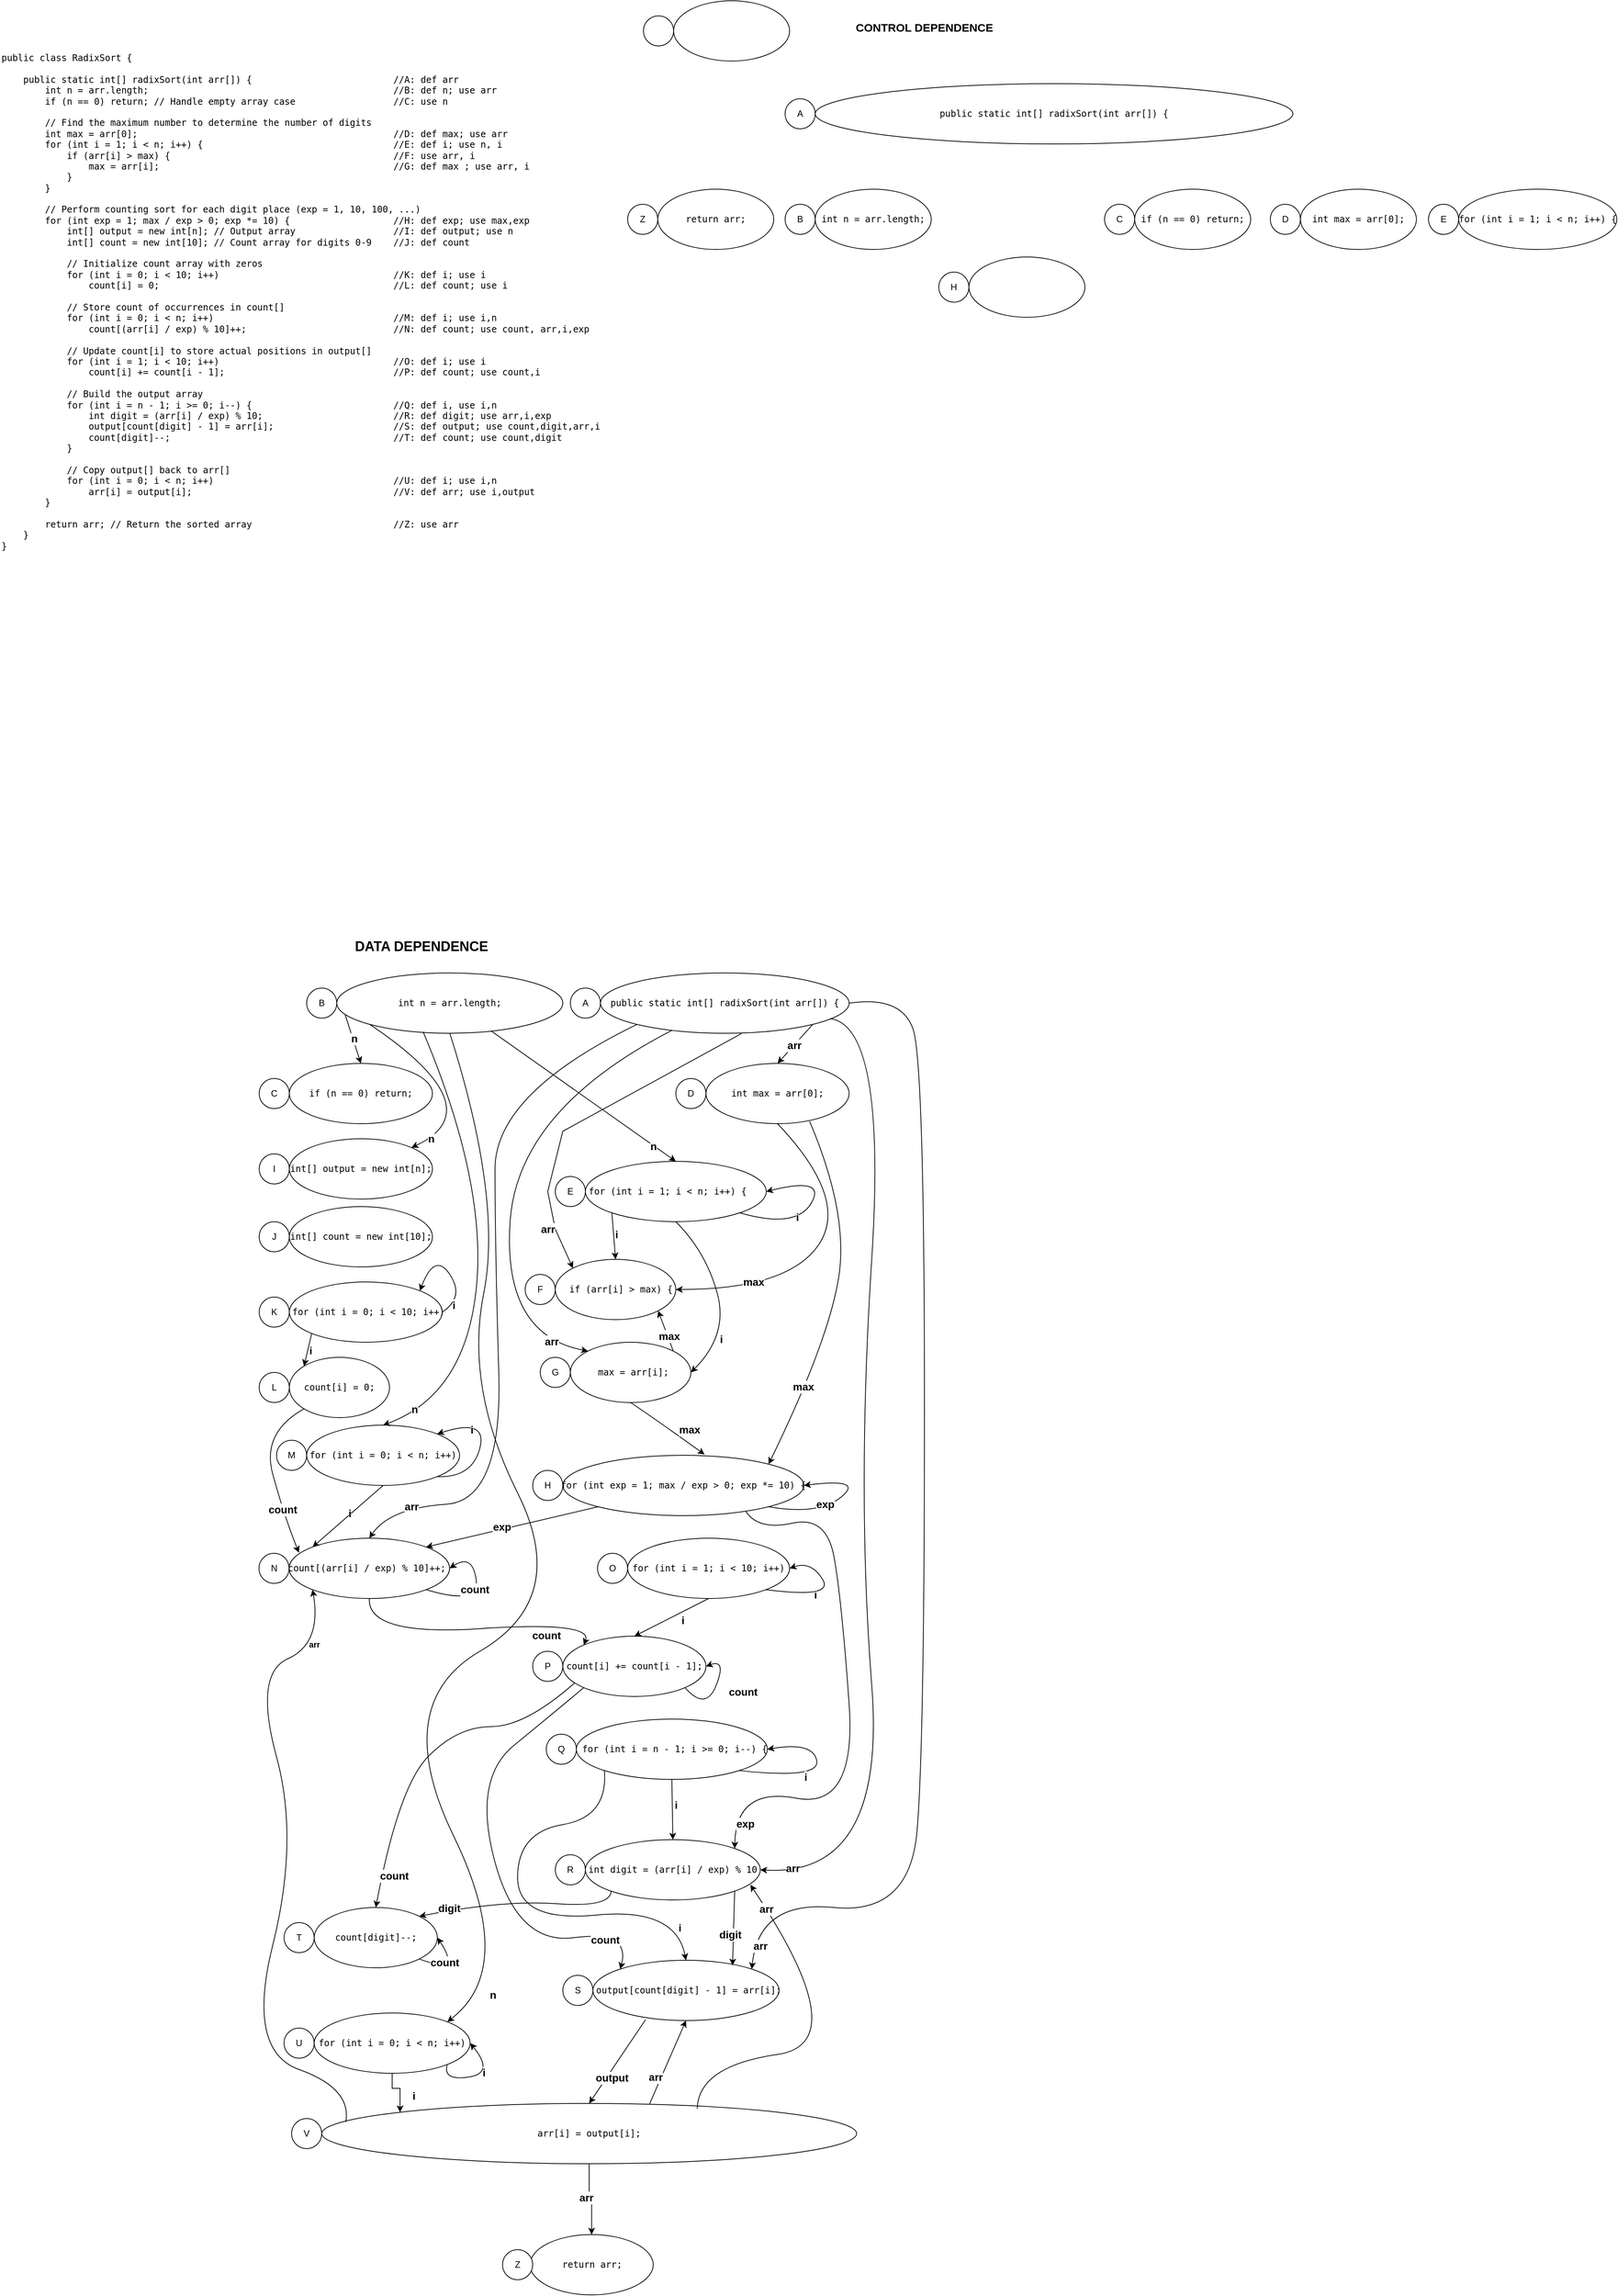 <mxfile version="26.2.6">
  <diagram name="Pagina-1" id="IpRWa3jcy0147Zh6d9rQ">
    <mxGraphModel dx="1044" dy="563" grid="1" gridSize="10" guides="1" tooltips="1" connect="1" arrows="1" fold="1" page="1" pageScale="1" pageWidth="827" pageHeight="1169" math="0" shadow="0">
      <root>
        <mxCell id="0" />
        <mxCell id="1" parent="0" />
        <mxCell id="yl5XS7yj3IDsIzwmvnov-1" value="&lt;pre id=&quot;yui_3_18_1_1_1743842538325_100&quot;&gt;&lt;code class=&quot;language-java&quot;&gt;public class RadixSort {&lt;br&gt;&lt;br&gt;    public static int[] radixSort(int arr[]) {&lt;span style=&quot;white-space: pre;&quot;&gt;&#x9;&lt;/span&gt;&lt;span style=&quot;white-space: pre;&quot;&gt;&#x9;&lt;/span&gt;&lt;span style=&quot;white-space: pre;&quot;&gt;&#x9;&lt;/span&gt;&lt;span style=&quot;white-space: pre;&quot;&gt;&#x9;&lt;/span&gt;//A: def arr&lt;br&gt;        int n = arr.length;&lt;span style=&quot;white-space: pre;&quot;&gt;&#x9;&lt;/span&gt;&lt;span style=&quot;white-space: pre;&quot;&gt;&#x9;&lt;span style=&quot;white-space: pre;&quot;&gt;&#x9;&lt;/span&gt;&lt;/span&gt;&lt;span style=&quot;white-space: pre;&quot;&gt;&#x9;&lt;/span&gt;&lt;span style=&quot;white-space: pre;&quot;&gt;&#x9;&lt;/span&gt;&lt;span style=&quot;white-space: pre;&quot;&gt;&#x9;&lt;/span&gt;&lt;span style=&quot;white-space: pre;&quot;&gt;//B: def n; use arr&lt;/span&gt;&lt;br&gt;        if (n == 0) return; // Handle empty array case&lt;span style=&quot;white-space: pre;&quot;&gt;&#x9;&lt;/span&gt;&lt;span style=&quot;white-space: pre;&quot;&gt;&#x9;&lt;/span&gt;&lt;span style=&quot;white-space: pre;&quot;&gt;&#x9;&lt;/span&gt;//C: use n&lt;br&gt;&lt;br&gt;        // Find the maximum number to determine the number of digits&lt;br&gt;        int max = arr[0];&lt;span style=&quot;white-space: pre;&quot;&gt;&#x9;&lt;/span&gt;&lt;span style=&quot;white-space: pre;&quot;&gt;&#x9;&lt;/span&gt;&lt;span style=&quot;white-space: pre;&quot;&gt;&#x9;&lt;/span&gt;&lt;span style=&quot;white-space: pre;&quot;&gt;&#x9;&lt;/span&gt;&lt;span style=&quot;white-space: pre;&quot;&gt;&#x9;&lt;/span&gt;&lt;span style=&quot;white-space: pre;&quot;&gt;&#x9;//&lt;/span&gt;D: def max; use arr&lt;br&gt;        for (int i = 1; i &amp;lt; n; i++) {&lt;span style=&quot;white-space: pre;&quot;&gt;&#x9;&lt;/span&gt;&lt;span style=&quot;white-space: pre;&quot;&gt;&#x9;&lt;/span&gt;&lt;span style=&quot;white-space: pre;&quot;&gt;&#x9;&lt;/span&gt;&lt;span style=&quot;white-space: pre;&quot;&gt;&#x9;&lt;/span&gt;&lt;span style=&quot;white-space: pre;&quot;&gt;&#x9;&lt;/span&gt;//E: def i; use n, i&lt;br&gt;            if (arr[i] &amp;gt; max) {&lt;span style=&quot;white-space: pre;&quot;&gt;&#x9;&lt;/span&gt;&lt;span style=&quot;white-space: pre;&quot;&gt;&#x9;&lt;/span&gt;&lt;span style=&quot;white-space: pre;&quot;&gt;&#x9;&lt;/span&gt;&lt;span style=&quot;white-space: pre;&quot;&gt;&#x9;&lt;/span&gt;&lt;span style=&quot;white-space: pre;&quot;&gt;&#x9;&lt;/span&gt;&lt;span style=&quot;white-space: pre;&quot;&gt;&#x9;&lt;/span&gt;//F: use arr, i&lt;br&gt;                max = arr[i];&lt;span style=&quot;white-space: pre;&quot;&gt;&#x9;&lt;/span&gt;&lt;span style=&quot;white-space: pre;&quot;&gt;&#x9;&lt;/span&gt;&lt;span style=&quot;white-space: pre;&quot;&gt;&#x9;&lt;/span&gt;&lt;span style=&quot;white-space: pre;&quot;&gt;&#x9;&lt;/span&gt;&lt;span style=&quot;white-space: pre;&quot;&gt;&#x9;&lt;/span&gt;&lt;span style=&quot;white-space: pre;&quot;&gt;&#x9;&lt;/span&gt;//G: def max ; use arr, i&lt;br&gt;            }&lt;br&gt;        }&lt;br&gt;&lt;br&gt;        // Perform counting sort for each digit place (exp = 1, 10, 100, ...)&lt;br&gt;        for (int exp = 1; max / exp &amp;gt; 0; exp *= 10) {&lt;span style=&quot;white-space: pre;&quot;&gt;&#x9;&lt;/span&gt;&lt;span style=&quot;white-space: pre;&quot;&gt;&#x9;&lt;/span&gt;&lt;span style=&quot;white-space: pre;&quot;&gt;&#x9;&lt;/span&gt;&lt;span style=&quot;white-space: pre;&quot;&gt;//&lt;/span&gt;H: def exp; use max,exp&lt;br&gt;            int[] output = new int[n]; // Output array&lt;span style=&quot;white-space: pre;&quot;&gt;&#x9;&lt;/span&gt;&lt;span style=&quot;white-space: pre;&quot;&gt;&#x9;&lt;/span&gt;&lt;span style=&quot;white-space: pre;&quot;&gt;&#x9;&lt;/span&gt;//I: def output; use n&lt;br&gt;            int[] count = new int[10]; // Count array for digits 0-9&lt;span style=&quot;white-space: pre;&quot;&gt;&#x9;&lt;/span&gt;//J: def count&lt;br&gt;&lt;br&gt;            // Initialize count array with zeros&lt;br&gt;            for (int i = 0; i &amp;lt; 10; i++)&lt;span style=&quot;white-space: pre;&quot;&gt;&#x9;&lt;/span&gt;&lt;span style=&quot;white-space: pre;&quot;&gt;&#x9;&lt;/span&gt;&lt;span style=&quot;white-space: pre;&quot;&gt;&#x9;&lt;/span&gt;&lt;span style=&quot;white-space: pre;&quot;&gt;&#x9;&lt;/span&gt;//K: def i; use i&lt;br&gt;                count[i] = 0;&lt;span style=&quot;white-space: pre;&quot;&gt;&#x9;&lt;/span&gt;&lt;span style=&quot;white-space: pre;&quot;&gt;&#x9;&lt;/span&gt;&lt;span style=&quot;white-space: pre;&quot;&gt;&#x9;&lt;/span&gt;&lt;span style=&quot;white-space: pre;&quot;&gt;&#x9;&lt;/span&gt;&lt;span style=&quot;white-space: pre;&quot;&gt;&#x9;&lt;/span&gt;&lt;span style=&quot;white-space: pre;&quot;&gt;&#x9;&lt;/span&gt;//L: def count; use i&lt;br&gt;&lt;br&gt;            // Store count of occurrences in count[]&lt;br&gt;            for (int i = 0; i &amp;lt; n; i++)&lt;span style=&quot;white-space: pre;&quot;&gt;&#x9;&lt;/span&gt;&lt;span style=&quot;white-space: pre;&quot;&gt;&#x9;&lt;/span&gt;&lt;span style=&quot;white-space: pre;&quot;&gt;&#x9;&lt;/span&gt;&lt;span style=&quot;white-space: pre;&quot;&gt;&#x9;&lt;/span&gt;&lt;span style=&quot;white-space: pre;&quot;&gt;&#x9;&lt;/span&gt;//M: def i; use i,n&lt;br&gt;                count[(arr[i] / exp) % 10]++;&lt;span style=&quot;white-space: pre;&quot;&gt;&#x9;&lt;/span&gt;&lt;span style=&quot;white-space: pre;&quot;&gt;&#x9;&lt;/span&gt;&lt;span style=&quot;white-space: pre;&quot;&gt;&#x9;&lt;/span&gt;&lt;span style=&quot;white-space: pre;&quot;&gt;&#x9;&lt;/span&gt;//N: def count; use count, arr,i,exp&lt;br&gt;&lt;br&gt;            // Update count[i] to store actual positions in output[]&lt;br&gt;            for (int i = 1; i &amp;lt; 10; i++)&lt;span style=&quot;white-space: pre;&quot;&gt;&#x9;&lt;/span&gt;&lt;span style=&quot;white-space: pre;&quot;&gt;&#x9;&lt;/span&gt;&lt;span style=&quot;white-space: pre;&quot;&gt;&#x9;&lt;/span&gt;&lt;span style=&quot;white-space: pre;&quot;&gt;&#x9;&lt;/span&gt;//O: def i; use i&lt;br&gt;                count[i] += count[i - 1];&lt;span style=&quot;white-space: pre;&quot;&gt;&#x9;&lt;/span&gt;&lt;span style=&quot;white-space: pre;&quot;&gt;&#x9;&lt;/span&gt;&lt;span style=&quot;white-space: pre;&quot;&gt;&#x9;&lt;/span&gt;&lt;span style=&quot;white-space: pre;&quot;&gt;&#x9;&lt;/span&gt;//P: def count; use count,i&lt;br&gt;&lt;br&gt;            // Build the output array&lt;br&gt;            for (int i = n - 1; i &amp;gt;= 0; i--) {&lt;span style=&quot;white-space: pre;&quot;&gt;&#x9;&lt;/span&gt;&lt;span style=&quot;white-space: pre;&quot;&gt;&#x9;&lt;/span&gt;&lt;span style=&quot;white-space: pre;&quot;&gt;&#x9;&lt;/span&gt;&lt;span style=&quot;white-space: pre;&quot;&gt;&#x9;&lt;/span&gt;//Q: def i, use i,n&lt;br&gt;                int digit = (arr[i] / exp) % 10;&lt;span style=&quot;white-space: pre;&quot;&gt;&#x9;&lt;/span&gt;&lt;span style=&quot;white-space: pre;&quot;&gt;&#x9;&lt;/span&gt;&lt;span style=&quot;white-space: pre;&quot;&gt;&#x9;&lt;/span&gt;//R: def digit; use arr,i,exp&lt;br&gt;                output[count[digit] - 1] = arr[i];&lt;span style=&quot;white-space: pre;&quot;&gt;&#x9;&lt;/span&gt;&lt;span style=&quot;white-space: pre;&quot;&gt;&#x9;&lt;/span&gt;&lt;span style=&quot;white-space: pre;&quot;&gt;&#x9;&lt;/span&gt;//S: def output; use count,digit,arr,i&lt;br&gt;                count[digit]--;&lt;span style=&quot;white-space: pre;&quot;&gt;&#x9;&lt;/span&gt;&lt;span style=&quot;white-space: pre;&quot;&gt;&#x9;&lt;/span&gt;&lt;span style=&quot;white-space: pre;&quot;&gt;&#x9;&lt;/span&gt;&lt;span style=&quot;white-space: pre;&quot;&gt;&#x9;&lt;/span&gt;&lt;span style=&quot;white-space: pre;&quot;&gt;&#x9;&lt;/span&gt;&lt;span style=&quot;white-space: pre;&quot;&gt;&#x9;&lt;/span&gt;//T: def count; use count,digit&lt;br&gt;            }&lt;br&gt;&lt;br&gt;            // Copy output[] back to arr[]&lt;br&gt;            for (int i = 0; i &amp;lt; n; i++)&lt;span style=&quot;white-space: pre;&quot;&gt;&#x9;&lt;/span&gt;&lt;span style=&quot;white-space: pre;&quot;&gt;&#x9;&lt;/span&gt;&lt;span style=&quot;white-space: pre;&quot;&gt;&#x9;&lt;/span&gt;&lt;span style=&quot;white-space: pre;&quot;&gt;&#x9;&lt;/span&gt;&lt;span style=&quot;white-space: pre;&quot;&gt;&#x9;&lt;/span&gt;//U: def i; use i,n&lt;br&gt;                arr[i] = output[i];&lt;span style=&quot;white-space: pre;&quot;&gt;&#x9;&lt;/span&gt;&lt;span style=&quot;white-space: pre;&quot;&gt;&#x9;&lt;/span&gt;&lt;span style=&quot;white-space: pre;&quot;&gt;&#x9;&lt;/span&gt;&lt;span style=&quot;white-space: pre;&quot;&gt;&#x9;&lt;/span&gt;&lt;span style=&quot;white-space: pre;&quot;&gt;&#x9;&lt;/span&gt;//V: def arr; use i,output&lt;br&gt;        }&lt;br&gt;        &lt;br&gt;        return arr; // Return the sorted array&lt;span style=&quot;white-space: pre;&quot;&gt;&#x9;&lt;/span&gt;&lt;span style=&quot;white-space: pre;&quot;&gt;&#x9;&lt;/span&gt;&lt;span style=&quot;white-space: pre;&quot;&gt;&#x9;&lt;/span&gt;&lt;span style=&quot;white-space: pre;&quot;&gt;&#x9;&lt;/span&gt;//Z: use arr&lt;br&gt;    }&lt;br&gt;}&lt;/code&gt;&lt;/pre&gt;" style="text;html=1;whiteSpace=wrap;overflow=hidden;rounded=0;" parent="1" vertex="1">
          <mxGeometry x="14" y="80" width="800" height="700" as="geometry" />
        </mxCell>
        <mxCell id="yl5XS7yj3IDsIzwmvnov-2" value="&lt;pre id=&quot;yui_3_18_1_1_1743842538325_100&quot;&gt;&lt;code class=&quot;language-java&quot;&gt;int n = arr.length;&lt;/code&gt;&lt;/pre&gt;" style="ellipse;whiteSpace=wrap;html=1;" parent="1" vertex="1">
          <mxGeometry x="461" y="1320" width="300" height="80" as="geometry" />
        </mxCell>
        <mxCell id="yl5XS7yj3IDsIzwmvnov-3" value="B" style="ellipse;whiteSpace=wrap;html=1;" parent="1" vertex="1">
          <mxGeometry x="421" y="1340" width="40" height="40" as="geometry" />
        </mxCell>
        <mxCell id="yl5XS7yj3IDsIzwmvnov-4" value="&lt;b&gt;&lt;font style=&quot;font-size: 18px;&quot;&gt;&amp;nbsp;DATA DEPENDENCE&lt;/font&gt;&lt;/b&gt;" style="text;html=1;align=center;verticalAlign=middle;whiteSpace=wrap;rounded=0;" parent="1" vertex="1">
          <mxGeometry x="441" y="1270" width="260" height="30" as="geometry" />
        </mxCell>
        <mxCell id="yl5XS7yj3IDsIzwmvnov-5" value="&lt;pre id=&quot;yui_3_18_1_1_1743842538325_100&quot;&gt;&lt;code class=&quot;language-java&quot;&gt;if (n == 0) return;&lt;/code&gt;&lt;/pre&gt;" style="ellipse;whiteSpace=wrap;html=1;" parent="1" vertex="1">
          <mxGeometry x="398" y="1440" width="190" height="80" as="geometry" />
        </mxCell>
        <mxCell id="yl5XS7yj3IDsIzwmvnov-6" value="C" style="ellipse;whiteSpace=wrap;html=1;" parent="1" vertex="1">
          <mxGeometry x="358" y="1460" width="40" height="40" as="geometry" />
        </mxCell>
        <mxCell id="yl5XS7yj3IDsIzwmvnov-7" value="" style="endArrow=classic;html=1;rounded=0;exitX=0.037;exitY=0.693;exitDx=0;exitDy=0;entryX=0.5;entryY=0;entryDx=0;entryDy=0;fontSize=14;exitPerimeter=0;" parent="1" source="yl5XS7yj3IDsIzwmvnov-2" target="yl5XS7yj3IDsIzwmvnov-5" edge="1">
          <mxGeometry width="50" height="50" relative="1" as="geometry">
            <mxPoint x="391" y="1660" as="sourcePoint" />
            <mxPoint x="441" y="1610" as="targetPoint" />
          </mxGeometry>
        </mxCell>
        <mxCell id="yl5XS7yj3IDsIzwmvnov-9" value="&lt;div&gt;&lt;b&gt;n&lt;/b&gt;&lt;/div&gt;" style="edgeLabel;html=1;align=center;verticalAlign=middle;resizable=0;points=[];fontSize=14;" parent="yl5XS7yj3IDsIzwmvnov-7" vertex="1" connectable="0">
          <mxGeometry x="-0.034" y="2" relative="1" as="geometry">
            <mxPoint y="1" as="offset" />
          </mxGeometry>
        </mxCell>
        <mxCell id="yl5XS7yj3IDsIzwmvnov-11" value="&lt;pre id=&quot;yui_3_18_1_1_1743842538325_100&quot;&gt;&lt;code class=&quot;language-java&quot;&gt;int max = arr[0];&lt;/code&gt;&lt;/pre&gt;" style="ellipse;whiteSpace=wrap;html=1;" parent="1" vertex="1">
          <mxGeometry x="951" y="1440" width="190" height="80" as="geometry" />
        </mxCell>
        <mxCell id="yl5XS7yj3IDsIzwmvnov-12" value="D" style="ellipse;whiteSpace=wrap;html=1;" parent="1" vertex="1">
          <mxGeometry x="911" y="1460" width="40" height="40" as="geometry" />
        </mxCell>
        <mxCell id="yl5XS7yj3IDsIzwmvnov-16" value="" style="endArrow=classic;html=1;rounded=0;exitX=1;exitY=1;exitDx=0;exitDy=0;entryX=0.5;entryY=0;entryDx=0;entryDy=0;" parent="1" source="yl5XS7yj3IDsIzwmvnov-80" target="yl5XS7yj3IDsIzwmvnov-11" edge="1">
          <mxGeometry width="50" height="50" relative="1" as="geometry">
            <mxPoint x="391" y="1660" as="sourcePoint" />
            <mxPoint x="441" y="1610" as="targetPoint" />
          </mxGeometry>
        </mxCell>
        <mxCell id="yl5XS7yj3IDsIzwmvnov-17" value="&lt;b&gt;arr&lt;/b&gt;" style="edgeLabel;html=1;align=center;verticalAlign=middle;resizable=0;points=[];fontSize=14;" parent="yl5XS7yj3IDsIzwmvnov-16" vertex="1" connectable="0">
          <mxGeometry x="0.032" y="-1" relative="1" as="geometry">
            <mxPoint y="1" as="offset" />
          </mxGeometry>
        </mxCell>
        <mxCell id="yl5XS7yj3IDsIzwmvnov-18" value="&lt;pre id=&quot;yui_3_18_1_1_1743842538325_100&quot;&gt;&lt;code class=&quot;language-java&quot;&gt;for (int i = 1; i &amp;lt; n; i++) {&lt;span style=&quot;white-space: pre;&quot;&gt;&#x9;&lt;/span&gt;&lt;/code&gt;&lt;/pre&gt;" style="ellipse;whiteSpace=wrap;html=1;" parent="1" vertex="1">
          <mxGeometry x="791" y="1570" width="240" height="80" as="geometry" />
        </mxCell>
        <mxCell id="yl5XS7yj3IDsIzwmvnov-19" value="E" style="ellipse;whiteSpace=wrap;html=1;" parent="1" vertex="1">
          <mxGeometry x="751" y="1590" width="40" height="40" as="geometry" />
        </mxCell>
        <mxCell id="yl5XS7yj3IDsIzwmvnov-20" value="" style="endArrow=classic;html=1;rounded=0;exitX=0.683;exitY=0.962;exitDx=0;exitDy=0;exitPerimeter=0;entryX=0.5;entryY=0;entryDx=0;entryDy=0;" parent="1" source="yl5XS7yj3IDsIzwmvnov-2" target="yl5XS7yj3IDsIzwmvnov-18" edge="1">
          <mxGeometry width="50" height="50" relative="1" as="geometry">
            <mxPoint x="391" y="1660" as="sourcePoint" />
            <mxPoint x="441" y="1610" as="targetPoint" />
          </mxGeometry>
        </mxCell>
        <mxCell id="yl5XS7yj3IDsIzwmvnov-21" value="n" style="edgeLabel;html=1;align=center;verticalAlign=middle;resizable=0;points=[];fontStyle=1;fontSize=14;" parent="yl5XS7yj3IDsIzwmvnov-20" vertex="1" connectable="0">
          <mxGeometry x="0.317" y="2" relative="1" as="geometry">
            <mxPoint x="52" y="41" as="offset" />
          </mxGeometry>
        </mxCell>
        <mxCell id="yl5XS7yj3IDsIzwmvnov-22" value="" style="curved=1;endArrow=classic;html=1;rounded=0;exitX=1;exitY=1;exitDx=0;exitDy=0;entryX=1;entryY=0.5;entryDx=0;entryDy=0;" parent="1" source="yl5XS7yj3IDsIzwmvnov-18" target="yl5XS7yj3IDsIzwmvnov-18" edge="1">
          <mxGeometry width="50" height="50" relative="1" as="geometry">
            <mxPoint x="391" y="1660" as="sourcePoint" />
            <mxPoint x="441" y="1610" as="targetPoint" />
            <Array as="points">
              <mxPoint x="1071" y="1660" />
              <mxPoint x="1111" y="1590" />
            </Array>
          </mxGeometry>
        </mxCell>
        <mxCell id="yl5XS7yj3IDsIzwmvnov-23" value="&lt;b&gt;i&lt;/b&gt;" style="edgeLabel;html=1;align=center;verticalAlign=middle;resizable=0;points=[];fontSize=14;" parent="yl5XS7yj3IDsIzwmvnov-22" vertex="1" connectable="0">
          <mxGeometry x="-0.223" y="8" relative="1" as="geometry">
            <mxPoint y="1" as="offset" />
          </mxGeometry>
        </mxCell>
        <mxCell id="yl5XS7yj3IDsIzwmvnov-24" value="&lt;pre id=&quot;yui_3_18_1_1_1743842538325_100&quot;&gt;&lt;code class=&quot;language-java&quot;&gt;  if (arr[i] &amp;gt; max) {&lt;/code&gt;&lt;/pre&gt;" style="ellipse;whiteSpace=wrap;html=1;" parent="1" vertex="1">
          <mxGeometry x="751" y="1700" width="160" height="80" as="geometry" />
        </mxCell>
        <mxCell id="yl5XS7yj3IDsIzwmvnov-25" value="F" style="ellipse;whiteSpace=wrap;html=1;" parent="1" vertex="1">
          <mxGeometry x="711" y="1720" width="40" height="40" as="geometry" />
        </mxCell>
        <mxCell id="yl5XS7yj3IDsIzwmvnov-26" value="" style="endArrow=classic;html=1;rounded=0;exitX=0;exitY=1;exitDx=0;exitDy=0;entryX=0.5;entryY=0;entryDx=0;entryDy=0;" parent="1" source="yl5XS7yj3IDsIzwmvnov-18" target="yl5XS7yj3IDsIzwmvnov-24" edge="1">
          <mxGeometry width="50" height="50" relative="1" as="geometry">
            <mxPoint x="801" y="1570" as="sourcePoint" />
            <mxPoint x="851" y="1520" as="targetPoint" />
          </mxGeometry>
        </mxCell>
        <mxCell id="yl5XS7yj3IDsIzwmvnov-27" value="&lt;font style=&quot;font-size: 14px;&quot;&gt;&lt;b&gt;i&lt;/b&gt;&lt;/font&gt;" style="edgeLabel;html=1;align=center;verticalAlign=middle;resizable=0;points=[];" parent="yl5XS7yj3IDsIzwmvnov-26" vertex="1" connectable="0">
          <mxGeometry x="-0.074" y="3" relative="1" as="geometry">
            <mxPoint as="offset" />
          </mxGeometry>
        </mxCell>
        <mxCell id="yl5XS7yj3IDsIzwmvnov-28" value="" style="endArrow=classic;html=1;rounded=0;exitX=0.567;exitY=1.006;exitDx=0;exitDy=0;exitPerimeter=0;entryX=0;entryY=0;entryDx=0;entryDy=0;" parent="1" source="yl5XS7yj3IDsIzwmvnov-80" target="yl5XS7yj3IDsIzwmvnov-24" edge="1">
          <mxGeometry width="50" height="50" relative="1" as="geometry">
            <mxPoint x="801" y="1570" as="sourcePoint" />
            <mxPoint x="851" y="1520" as="targetPoint" />
            <Array as="points">
              <mxPoint x="761" y="1530" />
              <mxPoint x="741" y="1610" />
              <mxPoint x="751" y="1660" />
            </Array>
          </mxGeometry>
        </mxCell>
        <mxCell id="yl5XS7yj3IDsIzwmvnov-30" value="&lt;b&gt;&lt;font style=&quot;font-size: 14px;&quot;&gt;arr&lt;/font&gt;&lt;/b&gt;" style="edgeLabel;html=1;align=center;verticalAlign=middle;resizable=0;points=[];" parent="yl5XS7yj3IDsIzwmvnov-28" vertex="1" connectable="0">
          <mxGeometry x="-0.115" y="1" relative="1" as="geometry">
            <mxPoint x="-79" y="161" as="offset" />
          </mxGeometry>
        </mxCell>
        <mxCell id="yl5XS7yj3IDsIzwmvnov-31" value="" style="curved=1;endArrow=classic;html=1;rounded=0;exitX=0.5;exitY=1;exitDx=0;exitDy=0;entryX=1;entryY=0.5;entryDx=0;entryDy=0;" parent="1" source="yl5XS7yj3IDsIzwmvnov-11" target="yl5XS7yj3IDsIzwmvnov-24" edge="1">
          <mxGeometry width="50" height="50" relative="1" as="geometry">
            <mxPoint x="801" y="1570" as="sourcePoint" />
            <mxPoint x="851" y="1520" as="targetPoint" />
            <Array as="points">
              <mxPoint x="1141" y="1620" />
              <mxPoint x="1061" y="1740" />
            </Array>
          </mxGeometry>
        </mxCell>
        <mxCell id="yl5XS7yj3IDsIzwmvnov-32" value="&lt;b&gt;&lt;font style=&quot;font-size: 14px;&quot;&gt;max&lt;/font&gt;&lt;/b&gt;" style="edgeLabel;html=1;align=center;verticalAlign=middle;resizable=0;points=[];" parent="yl5XS7yj3IDsIzwmvnov-31" vertex="1" connectable="0">
          <mxGeometry x="0.756" y="1" relative="1" as="geometry">
            <mxPoint x="50" y="-11" as="offset" />
          </mxGeometry>
        </mxCell>
        <mxCell id="yl5XS7yj3IDsIzwmvnov-33" value="&lt;pre id=&quot;yui_3_18_1_1_1743842538325_100&quot;&gt;&lt;code class=&quot;language-java&quot;&gt; max = arr[i];&lt;/code&gt;&lt;/pre&gt;" style="ellipse;whiteSpace=wrap;html=1;" parent="1" vertex="1">
          <mxGeometry x="771" y="1810" width="160" height="80" as="geometry" />
        </mxCell>
        <mxCell id="yl5XS7yj3IDsIzwmvnov-34" value="G" style="ellipse;whiteSpace=wrap;html=1;" parent="1" vertex="1">
          <mxGeometry x="731" y="1830" width="40" height="40" as="geometry" />
        </mxCell>
        <mxCell id="yl5XS7yj3IDsIzwmvnov-35" value="" style="endArrow=classic;html=1;rounded=0;exitX=1;exitY=0;exitDx=0;exitDy=0;entryX=1;entryY=1;entryDx=0;entryDy=0;" parent="1" source="yl5XS7yj3IDsIzwmvnov-33" target="yl5XS7yj3IDsIzwmvnov-24" edge="1">
          <mxGeometry width="50" height="50" relative="1" as="geometry">
            <mxPoint x="781" y="1650" as="sourcePoint" />
            <mxPoint x="831" y="1600" as="targetPoint" />
          </mxGeometry>
        </mxCell>
        <mxCell id="yl5XS7yj3IDsIzwmvnov-36" value="&lt;font style=&quot;font-size: 14px;&quot;&gt;&lt;b&gt;max&lt;/b&gt;&lt;/font&gt;" style="edgeLabel;html=1;align=center;verticalAlign=middle;resizable=0;points=[];" parent="yl5XS7yj3IDsIzwmvnov-35" vertex="1" connectable="0">
          <mxGeometry x="-0.258" y="-2" relative="1" as="geometry">
            <mxPoint as="offset" />
          </mxGeometry>
        </mxCell>
        <mxCell id="yl5XS7yj3IDsIzwmvnov-37" value="" style="curved=1;endArrow=classic;html=1;rounded=0;exitX=0.5;exitY=1;exitDx=0;exitDy=0;entryX=1;entryY=0.5;entryDx=0;entryDy=0;" parent="1" source="yl5XS7yj3IDsIzwmvnov-18" target="yl5XS7yj3IDsIzwmvnov-33" edge="1">
          <mxGeometry width="50" height="50" relative="1" as="geometry">
            <mxPoint x="781" y="1650" as="sourcePoint" />
            <mxPoint x="831" y="1600" as="targetPoint" />
            <Array as="points">
              <mxPoint x="951" y="1690" />
              <mxPoint x="981" y="1800" />
            </Array>
          </mxGeometry>
        </mxCell>
        <mxCell id="yl5XS7yj3IDsIzwmvnov-38" value="&lt;font style=&quot;font-size: 14px;&quot;&gt;&lt;b&gt;i&lt;/b&gt;&lt;/font&gt;" style="edgeLabel;html=1;align=center;verticalAlign=middle;resizable=0;points=[];" parent="yl5XS7yj3IDsIzwmvnov-37" vertex="1" connectable="0">
          <mxGeometry x="0.51" y="-3" relative="1" as="geometry">
            <mxPoint as="offset" />
          </mxGeometry>
        </mxCell>
        <mxCell id="yl5XS7yj3IDsIzwmvnov-39" value="" style="curved=1;endArrow=classic;html=1;rounded=0;exitX=0.303;exitY=0.918;exitDx=0;exitDy=0;exitPerimeter=0;entryX=0;entryY=0;entryDx=0;entryDy=0;" parent="1" source="yl5XS7yj3IDsIzwmvnov-80" target="yl5XS7yj3IDsIzwmvnov-33" edge="1">
          <mxGeometry width="50" height="50" relative="1" as="geometry">
            <mxPoint x="781" y="1690" as="sourcePoint" />
            <mxPoint x="831" y="1640" as="targetPoint" />
            <Array as="points">
              <mxPoint x="701" y="1500" />
              <mxPoint x="681" y="1800" />
            </Array>
          </mxGeometry>
        </mxCell>
        <mxCell id="yl5XS7yj3IDsIzwmvnov-40" value="&lt;b&gt;&lt;font style=&quot;font-size: 14px;&quot;&gt;arr&lt;/font&gt;&lt;/b&gt;" style="edgeLabel;html=1;align=center;verticalAlign=middle;resizable=0;points=[];" parent="yl5XS7yj3IDsIzwmvnov-39" vertex="1" connectable="0">
          <mxGeometry x="0.844" y="4" relative="1" as="geometry">
            <mxPoint as="offset" />
          </mxGeometry>
        </mxCell>
        <mxCell id="yl5XS7yj3IDsIzwmvnov-42" value="&lt;pre id=&quot;yui_3_18_1_1_1743842538325_100&quot;&gt;&lt;code class=&quot;language-java&quot;&gt;for (int exp = 1; max / exp &amp;gt; 0; exp *= 10) {&lt;/code&gt;&lt;/pre&gt;" style="ellipse;whiteSpace=wrap;html=1;" parent="1" vertex="1">
          <mxGeometry x="761" y="1960" width="320" height="80" as="geometry" />
        </mxCell>
        <mxCell id="yl5XS7yj3IDsIzwmvnov-43" value="H" style="ellipse;whiteSpace=wrap;html=1;" parent="1" vertex="1">
          <mxGeometry x="721" y="1980" width="40" height="40" as="geometry" />
        </mxCell>
        <mxCell id="yl5XS7yj3IDsIzwmvnov-45" value="" style="curved=1;endArrow=classic;html=1;rounded=0;exitX=1;exitY=1;exitDx=0;exitDy=0;entryX=1;entryY=0.5;entryDx=0;entryDy=0;" parent="1" source="yl5XS7yj3IDsIzwmvnov-42" target="yl5XS7yj3IDsIzwmvnov-42" edge="1">
          <mxGeometry width="50" height="50" relative="1" as="geometry">
            <mxPoint x="931" y="1900" as="sourcePoint" />
            <mxPoint x="981" y="1850" as="targetPoint" />
            <Array as="points">
              <mxPoint x="1101" y="2040" />
              <mxPoint x="1161" y="1990" />
            </Array>
          </mxGeometry>
        </mxCell>
        <mxCell id="yl5XS7yj3IDsIzwmvnov-47" value="&lt;font style=&quot;font-size: 14px;&quot;&gt;&lt;b&gt;exp&lt;/b&gt;&lt;/font&gt;" style="edgeLabel;html=1;align=center;verticalAlign=middle;resizable=0;points=[];" parent="yl5XS7yj3IDsIzwmvnov-45" vertex="1" connectable="0">
          <mxGeometry x="-0.26" y="8" relative="1" as="geometry">
            <mxPoint y="1" as="offset" />
          </mxGeometry>
        </mxCell>
        <mxCell id="yl5XS7yj3IDsIzwmvnov-48" value="" style="curved=1;endArrow=classic;html=1;rounded=0;exitX=0.5;exitY=1;exitDx=0;exitDy=0;entryX=0.588;entryY=-0.014;entryDx=0;entryDy=0;entryPerimeter=0;" parent="1" source="yl5XS7yj3IDsIzwmvnov-33" target="yl5XS7yj3IDsIzwmvnov-42" edge="1">
          <mxGeometry width="50" height="50" relative="1" as="geometry">
            <mxPoint x="611" y="1830" as="sourcePoint" />
            <mxPoint x="661" y="1780" as="targetPoint" />
            <Array as="points">
              <mxPoint x="881" y="1910" />
            </Array>
          </mxGeometry>
        </mxCell>
        <mxCell id="yl5XS7yj3IDsIzwmvnov-49" value="&lt;font style=&quot;font-size: 14px;&quot;&gt;&lt;b&gt;max&lt;/b&gt;&lt;/font&gt;" style="edgeLabel;html=1;align=center;verticalAlign=middle;resizable=0;points=[];" parent="yl5XS7yj3IDsIzwmvnov-48" vertex="1" connectable="0">
          <mxGeometry x="0.505" y="6" relative="1" as="geometry">
            <mxPoint y="-11" as="offset" />
          </mxGeometry>
        </mxCell>
        <mxCell id="yl5XS7yj3IDsIzwmvnov-50" value="&lt;pre id=&quot;yui_3_18_1_1_1743842538325_100&quot;&gt;&lt;code class=&quot;language-java&quot;&gt;int[] output = new int[n];&lt;/code&gt;&lt;/pre&gt;" style="ellipse;whiteSpace=wrap;html=1;" parent="1" vertex="1">
          <mxGeometry x="398" y="1540" width="190" height="80" as="geometry" />
        </mxCell>
        <mxCell id="yl5XS7yj3IDsIzwmvnov-51" value="I" style="ellipse;whiteSpace=wrap;html=1;" parent="1" vertex="1">
          <mxGeometry x="358" y="1560" width="40" height="40" as="geometry" />
        </mxCell>
        <mxCell id="yl5XS7yj3IDsIzwmvnov-52" value="" style="curved=1;endArrow=classic;html=1;rounded=0;exitX=0;exitY=1;exitDx=0;exitDy=0;entryX=1;entryY=0;entryDx=0;entryDy=0;" parent="1" source="yl5XS7yj3IDsIzwmvnov-2" target="yl5XS7yj3IDsIzwmvnov-50" edge="1">
          <mxGeometry width="50" height="50" relative="1" as="geometry">
            <mxPoint x="461" y="1640" as="sourcePoint" />
            <mxPoint x="511" y="1590" as="targetPoint" />
            <Array as="points">
              <mxPoint x="671" y="1500" />
            </Array>
          </mxGeometry>
        </mxCell>
        <mxCell id="yl5XS7yj3IDsIzwmvnov-53" value="&lt;font style=&quot;font-size: 14px;&quot;&gt;&lt;b&gt;n&lt;/b&gt;&lt;/font&gt;" style="edgeLabel;html=1;align=center;verticalAlign=middle;resizable=0;points=[];" parent="yl5XS7yj3IDsIzwmvnov-52" vertex="1" connectable="0">
          <mxGeometry x="0.826" relative="1" as="geometry">
            <mxPoint as="offset" />
          </mxGeometry>
        </mxCell>
        <mxCell id="yl5XS7yj3IDsIzwmvnov-54" value="&lt;pre id=&quot;yui_3_18_1_1_1743842538325_100&quot;&gt;&lt;code class=&quot;language-java&quot;&gt;int[] count = new int[10];&lt;/code&gt;&lt;/pre&gt;" style="ellipse;whiteSpace=wrap;html=1;" parent="1" vertex="1">
          <mxGeometry x="398" y="1630" width="190" height="80" as="geometry" />
        </mxCell>
        <mxCell id="yl5XS7yj3IDsIzwmvnov-55" value="J" style="ellipse;whiteSpace=wrap;html=1;" parent="1" vertex="1">
          <mxGeometry x="358" y="1650" width="40" height="40" as="geometry" />
        </mxCell>
        <mxCell id="yl5XS7yj3IDsIzwmvnov-57" value="&lt;pre id=&quot;yui_3_18_1_1_1743842538325_100&quot;&gt;&lt;code class=&quot;language-java&quot;&gt; for (int i = 0; i &amp;lt; 10; i++)&lt;/code&gt;&lt;/pre&gt;" style="ellipse;whiteSpace=wrap;html=1;" parent="1" vertex="1">
          <mxGeometry x="398" y="1730" width="203" height="80" as="geometry" />
        </mxCell>
        <mxCell id="yl5XS7yj3IDsIzwmvnov-58" value="K" style="ellipse;whiteSpace=wrap;html=1;" parent="1" vertex="1">
          <mxGeometry x="358" y="1750" width="40" height="40" as="geometry" />
        </mxCell>
        <mxCell id="yl5XS7yj3IDsIzwmvnov-59" value="" style="curved=1;endArrow=classic;html=1;rounded=0;exitX=1;exitY=0.5;exitDx=0;exitDy=0;entryX=1;entryY=0;entryDx=0;entryDy=0;" parent="1" source="yl5XS7yj3IDsIzwmvnov-57" target="yl5XS7yj3IDsIzwmvnov-57" edge="1">
          <mxGeometry width="50" height="50" relative="1" as="geometry">
            <mxPoint x="551" y="1700" as="sourcePoint" />
            <mxPoint x="601" y="1650" as="targetPoint" />
            <Array as="points">
              <mxPoint x="631" y="1750" />
              <mxPoint x="591" y="1690" />
            </Array>
          </mxGeometry>
        </mxCell>
        <mxCell id="yl5XS7yj3IDsIzwmvnov-61" value="&lt;b&gt;&lt;font style=&quot;font-size: 14px;&quot;&gt;i&lt;/font&gt;&lt;/b&gt;" style="edgeLabel;html=1;align=center;verticalAlign=middle;resizable=0;points=[];" parent="yl5XS7yj3IDsIzwmvnov-59" vertex="1" connectable="0">
          <mxGeometry x="-0.785" relative="1" as="geometry">
            <mxPoint as="offset" />
          </mxGeometry>
        </mxCell>
        <mxCell id="yl5XS7yj3IDsIzwmvnov-62" value="&lt;pre id=&quot;yui_3_18_1_1_1743842538325_100&quot;&gt;&lt;code class=&quot;language-java&quot;&gt;count[i] = 0;&lt;/code&gt;&lt;/pre&gt;" style="ellipse;whiteSpace=wrap;html=1;" parent="1" vertex="1">
          <mxGeometry x="398" y="1830" width="133" height="80" as="geometry" />
        </mxCell>
        <mxCell id="yl5XS7yj3IDsIzwmvnov-63" value="L" style="ellipse;whiteSpace=wrap;html=1;" parent="1" vertex="1">
          <mxGeometry x="358" y="1850" width="40" height="40" as="geometry" />
        </mxCell>
        <mxCell id="yl5XS7yj3IDsIzwmvnov-64" value="" style="endArrow=classic;html=1;rounded=0;exitX=0;exitY=1;exitDx=0;exitDy=0;entryX=0;entryY=0;entryDx=0;entryDy=0;" parent="1" source="yl5XS7yj3IDsIzwmvnov-57" target="yl5XS7yj3IDsIzwmvnov-62" edge="1">
          <mxGeometry width="50" height="50" relative="1" as="geometry">
            <mxPoint x="461" y="1760" as="sourcePoint" />
            <mxPoint x="511" y="1710" as="targetPoint" />
          </mxGeometry>
        </mxCell>
        <mxCell id="yl5XS7yj3IDsIzwmvnov-65" value="&lt;font style=&quot;font-size: 14px;&quot;&gt;&lt;b&gt;i&lt;/b&gt;&lt;/font&gt;" style="edgeLabel;html=1;align=center;verticalAlign=middle;resizable=0;points=[];" parent="yl5XS7yj3IDsIzwmvnov-64" vertex="1" connectable="0">
          <mxGeometry x="-0.023" y="3" relative="1" as="geometry">
            <mxPoint as="offset" />
          </mxGeometry>
        </mxCell>
        <mxCell id="yl5XS7yj3IDsIzwmvnov-66" value="&lt;pre id=&quot;yui_3_18_1_1_1743842538325_100&quot;&gt;&lt;code class=&quot;language-java&quot;&gt;for (int i = 0; i &amp;lt; n; i++)&lt;/code&gt;&lt;/pre&gt;" style="ellipse;whiteSpace=wrap;html=1;" parent="1" vertex="1">
          <mxGeometry x="421" y="1920" width="203" height="80" as="geometry" />
        </mxCell>
        <mxCell id="yl5XS7yj3IDsIzwmvnov-67" value="M" style="ellipse;whiteSpace=wrap;html=1;" parent="1" vertex="1">
          <mxGeometry x="381" y="1940" width="40" height="40" as="geometry" />
        </mxCell>
        <mxCell id="yl5XS7yj3IDsIzwmvnov-68" value="" style="curved=1;endArrow=classic;html=1;rounded=0;exitX=0.724;exitY=0.962;exitDx=0;exitDy=0;entryX=1;entryY=0;entryDx=0;entryDy=0;exitPerimeter=0;" parent="1" source="yl5XS7yj3IDsIzwmvnov-11" target="yl5XS7yj3IDsIzwmvnov-42" edge="1">
          <mxGeometry width="50" height="50" relative="1" as="geometry">
            <mxPoint x="301" y="1680" as="sourcePoint" />
            <mxPoint x="351" y="1630" as="targetPoint" />
            <Array as="points">
              <mxPoint x="1141" y="1640" />
              <mxPoint x="1113" y="1810" />
            </Array>
          </mxGeometry>
        </mxCell>
        <mxCell id="yl5XS7yj3IDsIzwmvnov-69" value="&lt;font style=&quot;font-size: 14px;&quot;&gt;&lt;b&gt;max&lt;/b&gt;&lt;/font&gt;" style="edgeLabel;html=1;align=center;verticalAlign=middle;resizable=0;points=[];" parent="yl5XS7yj3IDsIzwmvnov-68" vertex="1" connectable="0">
          <mxGeometry x="0.536" y="-4" relative="1" as="geometry">
            <mxPoint as="offset" />
          </mxGeometry>
        </mxCell>
        <mxCell id="yl5XS7yj3IDsIzwmvnov-70" value="" style="curved=1;endArrow=classic;html=1;rounded=0;entryX=0.5;entryY=0;entryDx=0;entryDy=0;exitX=0.382;exitY=0.976;exitDx=0;exitDy=0;exitPerimeter=0;" parent="1" source="yl5XS7yj3IDsIzwmvnov-2" target="yl5XS7yj3IDsIzwmvnov-66" edge="1">
          <mxGeometry width="50" height="50" relative="1" as="geometry">
            <mxPoint x="577" y="1390" as="sourcePoint" />
            <mxPoint x="351" y="1630" as="targetPoint" />
            <Array as="points">
              <mxPoint x="661" y="1600" />
              <mxPoint x="631" y="1880" />
            </Array>
          </mxGeometry>
        </mxCell>
        <mxCell id="yl5XS7yj3IDsIzwmvnov-71" value="&lt;font style=&quot;font-size: 14px;&quot;&gt;&lt;b&gt;n&lt;/b&gt;&lt;/font&gt;" style="edgeLabel;html=1;align=center;verticalAlign=middle;resizable=0;points=[];" parent="yl5XS7yj3IDsIzwmvnov-70" vertex="1" connectable="0">
          <mxGeometry x="0.848" y="-5" relative="1" as="geometry">
            <mxPoint x="-1" as="offset" />
          </mxGeometry>
        </mxCell>
        <mxCell id="yl5XS7yj3IDsIzwmvnov-72" value="&lt;pre id=&quot;yui_3_18_1_1_1743842538325_100&quot;&gt;&lt;code class=&quot;language-java&quot;&gt; count[(arr[i] / exp) % 10]++;&lt;span style=&quot;white-space: pre;&quot;&gt;&#x9;&lt;/span&gt;&lt;/code&gt;&lt;/pre&gt;" style="ellipse;whiteSpace=wrap;html=1;" parent="1" vertex="1">
          <mxGeometry x="397.71" y="2070" width="213" height="80" as="geometry" />
        </mxCell>
        <mxCell id="yl5XS7yj3IDsIzwmvnov-73" value="N" style="ellipse;whiteSpace=wrap;html=1;" parent="1" vertex="1">
          <mxGeometry x="357.71" y="2090" width="40" height="40" as="geometry" />
        </mxCell>
        <mxCell id="yl5XS7yj3IDsIzwmvnov-74" value="" style="endArrow=classic;html=1;rounded=0;exitX=0.5;exitY=1;exitDx=0;exitDy=0;entryX=0;entryY=0;entryDx=0;entryDy=0;" parent="1" source="yl5XS7yj3IDsIzwmvnov-66" target="yl5XS7yj3IDsIzwmvnov-72" edge="1">
          <mxGeometry width="50" height="50" relative="1" as="geometry">
            <mxPoint x="301" y="1770" as="sourcePoint" />
            <mxPoint x="351" y="1720" as="targetPoint" />
          </mxGeometry>
        </mxCell>
        <mxCell id="yl5XS7yj3IDsIzwmvnov-75" value="&lt;font style=&quot;font-size: 14px;&quot;&gt;&lt;b&gt;i&lt;/b&gt;&lt;/font&gt;" style="edgeLabel;html=1;align=center;verticalAlign=middle;resizable=0;points=[];" parent="yl5XS7yj3IDsIzwmvnov-74" vertex="1" connectable="0">
          <mxGeometry x="-0.063" y="-2" relative="1" as="geometry">
            <mxPoint as="offset" />
          </mxGeometry>
        </mxCell>
        <mxCell id="yl5XS7yj3IDsIzwmvnov-76" value="" style="endArrow=classic;html=1;rounded=0;exitX=0;exitY=1;exitDx=0;exitDy=0;entryX=1;entryY=0;entryDx=0;entryDy=0;" parent="1" source="yl5XS7yj3IDsIzwmvnov-42" target="yl5XS7yj3IDsIzwmvnov-72" edge="1">
          <mxGeometry width="50" height="50" relative="1" as="geometry">
            <mxPoint x="301" y="1910" as="sourcePoint" />
            <mxPoint x="351" y="1860" as="targetPoint" />
          </mxGeometry>
        </mxCell>
        <mxCell id="yl5XS7yj3IDsIzwmvnov-77" value="&lt;font style=&quot;font-size: 14px;&quot;&gt;&lt;b&gt;exp&lt;/b&gt;&lt;/font&gt;" style="edgeLabel;html=1;align=center;verticalAlign=middle;resizable=0;points=[];" parent="yl5XS7yj3IDsIzwmvnov-76" vertex="1" connectable="0">
          <mxGeometry x="0.118" y="-3" relative="1" as="geometry">
            <mxPoint as="offset" />
          </mxGeometry>
        </mxCell>
        <mxCell id="yl5XS7yj3IDsIzwmvnov-78" value="" style="curved=1;endArrow=classic;html=1;rounded=0;exitX=0;exitY=1;exitDx=0;exitDy=0;entryX=0.5;entryY=0;entryDx=0;entryDy=0;" parent="1" source="yl5XS7yj3IDsIzwmvnov-80" target="yl5XS7yj3IDsIzwmvnov-72" edge="1">
          <mxGeometry width="50" height="50" relative="1" as="geometry">
            <mxPoint x="301" y="1660" as="sourcePoint" />
            <mxPoint x="351" y="1610" as="targetPoint" />
            <Array as="points">
              <mxPoint x="671" y="1480" />
              <mxPoint x="671" y="1680" />
              <mxPoint x="681" y="2020" />
              <mxPoint x="531" y="2030" />
            </Array>
          </mxGeometry>
        </mxCell>
        <mxCell id="yl5XS7yj3IDsIzwmvnov-79" value="&lt;font style=&quot;font-size: 14px;&quot;&gt;&lt;b&gt;arr&lt;/b&gt;&lt;/font&gt;" style="edgeLabel;html=1;align=center;verticalAlign=middle;resizable=0;points=[];" parent="yl5XS7yj3IDsIzwmvnov-78" vertex="1" connectable="0">
          <mxGeometry x="0.838" relative="1" as="geometry">
            <mxPoint as="offset" />
          </mxGeometry>
        </mxCell>
        <mxCell id="yl5XS7yj3IDsIzwmvnov-80" value="&lt;pre id=&quot;yui_3_18_1_1_1743842538325_100&quot;&gt;&lt;code class=&quot;language-java&quot;&gt;public static int[] radixSort(int arr[]) {&lt;/code&gt;&lt;/pre&gt;" style="ellipse;whiteSpace=wrap;html=1;" parent="1" vertex="1">
          <mxGeometry x="811" y="1320" width="330" height="80" as="geometry" />
        </mxCell>
        <mxCell id="yl5XS7yj3IDsIzwmvnov-81" value="A" style="ellipse;whiteSpace=wrap;html=1;" parent="1" vertex="1">
          <mxGeometry x="771" y="1340" width="40" height="40" as="geometry" />
        </mxCell>
        <mxCell id="yl5XS7yj3IDsIzwmvnov-83" value="" style="curved=1;endArrow=classic;html=1;rounded=0;exitX=1;exitY=1;exitDx=0;exitDy=0;entryX=1;entryY=0.5;entryDx=0;entryDy=0;" parent="1" source="yl5XS7yj3IDsIzwmvnov-72" target="yl5XS7yj3IDsIzwmvnov-72" edge="1">
          <mxGeometry width="50" height="50" relative="1" as="geometry">
            <mxPoint x="391" y="1910" as="sourcePoint" />
            <mxPoint x="441" y="1860" as="targetPoint" />
            <Array as="points">
              <mxPoint x="651" y="2160" />
              <mxPoint x="641" y="2090" />
            </Array>
          </mxGeometry>
        </mxCell>
        <mxCell id="yl5XS7yj3IDsIzwmvnov-85" value="&lt;font style=&quot;font-size: 14px;&quot;&gt;&lt;b&gt;count&lt;/b&gt;&lt;/font&gt;" style="edgeLabel;html=1;align=center;verticalAlign=middle;resizable=0;points=[];" parent="yl5XS7yj3IDsIzwmvnov-83" vertex="1" connectable="0">
          <mxGeometry x="0.08" y="4" relative="1" as="geometry">
            <mxPoint as="offset" />
          </mxGeometry>
        </mxCell>
        <mxCell id="yl5XS7yj3IDsIzwmvnov-90" value="" style="curved=1;endArrow=classic;html=1;rounded=0;entryX=0.061;entryY=0.241;entryDx=0;entryDy=0;entryPerimeter=0;exitX=0;exitY=1;exitDx=0;exitDy=0;" parent="1" source="yl5XS7yj3IDsIzwmvnov-62" target="yl5XS7yj3IDsIzwmvnov-72" edge="1">
          <mxGeometry width="50" height="50" relative="1" as="geometry">
            <mxPoint x="391" y="1950" as="sourcePoint" />
            <mxPoint x="441" y="1900" as="targetPoint" />
            <Array as="points">
              <mxPoint x="361" y="1930" />
              <mxPoint x="391" y="2040" />
            </Array>
          </mxGeometry>
        </mxCell>
        <mxCell id="yl5XS7yj3IDsIzwmvnov-91" value="&lt;b&gt;&lt;font style=&quot;font-size: 14px;&quot;&gt;count&lt;/font&gt;&lt;/b&gt;" style="edgeLabel;html=1;align=center;verticalAlign=middle;resizable=0;points=[];" parent="yl5XS7yj3IDsIzwmvnov-90" vertex="1" connectable="0">
          <mxGeometry x="0.465" relative="1" as="geometry">
            <mxPoint as="offset" />
          </mxGeometry>
        </mxCell>
        <mxCell id="yl5XS7yj3IDsIzwmvnov-92" value="" style="curved=1;endArrow=classic;html=1;rounded=0;exitX=1;exitY=1;exitDx=0;exitDy=0;entryX=1;entryY=0;entryDx=0;entryDy=0;" parent="1" source="yl5XS7yj3IDsIzwmvnov-66" target="yl5XS7yj3IDsIzwmvnov-66" edge="1">
          <mxGeometry width="50" height="50" relative="1" as="geometry">
            <mxPoint x="391" y="1840" as="sourcePoint" />
            <mxPoint x="441" y="1790" as="targetPoint" />
            <Array as="points">
              <mxPoint x="641" y="1990" />
              <mxPoint x="661" y="1910" />
            </Array>
          </mxGeometry>
        </mxCell>
        <mxCell id="yl5XS7yj3IDsIzwmvnov-93" value="&lt;b&gt;&lt;font style=&quot;font-size: 14px;&quot;&gt;i&lt;/font&gt;&lt;/b&gt;" style="edgeLabel;html=1;align=center;verticalAlign=middle;resizable=0;points=[];" parent="yl5XS7yj3IDsIzwmvnov-92" vertex="1" connectable="0">
          <mxGeometry x="0.55" y="8" relative="1" as="geometry">
            <mxPoint as="offset" />
          </mxGeometry>
        </mxCell>
        <mxCell id="yl5XS7yj3IDsIzwmvnov-94" value="&lt;pre id=&quot;yui_3_18_1_1_1743842538325_100&quot;&gt;&lt;code class=&quot;language-java&quot;&gt;for (int i = 1; i &amp;lt; 10; i++)&lt;/code&gt;&lt;/pre&gt;" style="ellipse;whiteSpace=wrap;html=1;" parent="1" vertex="1">
          <mxGeometry x="847.02" y="2070" width="215" height="80" as="geometry" />
        </mxCell>
        <mxCell id="yl5XS7yj3IDsIzwmvnov-95" value="O" style="ellipse;whiteSpace=wrap;html=1;" parent="1" vertex="1">
          <mxGeometry x="807.02" y="2090" width="40" height="40" as="geometry" />
        </mxCell>
        <mxCell id="yl5XS7yj3IDsIzwmvnov-96" value="" style="curved=1;endArrow=classic;html=1;rounded=0;exitX=1;exitY=1;exitDx=0;exitDy=0;entryX=1;entryY=0.5;entryDx=0;entryDy=0;" parent="1" source="yl5XS7yj3IDsIzwmvnov-94" target="yl5XS7yj3IDsIzwmvnov-94" edge="1">
          <mxGeometry width="50" height="50" relative="1" as="geometry">
            <mxPoint x="391" y="1980" as="sourcePoint" />
            <mxPoint x="441" y="1930" as="targetPoint" />
            <Array as="points">
              <mxPoint x="1121" y="2150" />
              <mxPoint x="1091" y="2100" />
            </Array>
          </mxGeometry>
        </mxCell>
        <mxCell id="yl5XS7yj3IDsIzwmvnov-97" value="&lt;b&gt;&lt;font style=&quot;font-size: 14px;&quot;&gt;i&lt;/font&gt;&lt;/b&gt;" style="edgeLabel;html=1;align=center;verticalAlign=middle;resizable=0;points=[];" parent="yl5XS7yj3IDsIzwmvnov-96" vertex="1" connectable="0">
          <mxGeometry x="-0.273" y="2" relative="1" as="geometry">
            <mxPoint as="offset" />
          </mxGeometry>
        </mxCell>
        <mxCell id="yl5XS7yj3IDsIzwmvnov-98" value="&lt;pre id=&quot;yui_3_18_1_1_1743842538325_100&quot;&gt;&lt;code class=&quot;language-java&quot;&gt;count[i] += count[i - 1];&lt;/code&gt;&lt;/pre&gt;" style="ellipse;whiteSpace=wrap;html=1;" parent="1" vertex="1">
          <mxGeometry x="761" y="2200" width="190" height="80" as="geometry" />
        </mxCell>
        <mxCell id="yl5XS7yj3IDsIzwmvnov-99" value="P" style="ellipse;whiteSpace=wrap;html=1;" parent="1" vertex="1">
          <mxGeometry x="721" y="2220" width="40" height="40" as="geometry" />
        </mxCell>
        <mxCell id="yl5XS7yj3IDsIzwmvnov-101" value="" style="endArrow=classic;html=1;rounded=0;exitX=0.5;exitY=1;exitDx=0;exitDy=0;entryX=0.5;entryY=0;entryDx=0;entryDy=0;" parent="1" source="yl5XS7yj3IDsIzwmvnov-94" target="yl5XS7yj3IDsIzwmvnov-98" edge="1">
          <mxGeometry width="50" height="50" relative="1" as="geometry">
            <mxPoint x="391" y="1910" as="sourcePoint" />
            <mxPoint x="441" y="1860" as="targetPoint" />
          </mxGeometry>
        </mxCell>
        <mxCell id="yl5XS7yj3IDsIzwmvnov-102" value="&lt;b&gt;&lt;font style=&quot;font-size: 14px;&quot;&gt;i&lt;/font&gt;&lt;/b&gt;" style="edgeLabel;html=1;align=center;verticalAlign=middle;resizable=0;points=[];" parent="yl5XS7yj3IDsIzwmvnov-101" vertex="1" connectable="0">
          <mxGeometry x="-0.16" y="-1" relative="1" as="geometry">
            <mxPoint x="7" y="9" as="offset" />
          </mxGeometry>
        </mxCell>
        <mxCell id="yl5XS7yj3IDsIzwmvnov-103" value="" style="curved=1;endArrow=classic;html=1;rounded=0;exitX=0.5;exitY=1;exitDx=0;exitDy=0;entryX=0;entryY=0;entryDx=0;entryDy=0;" parent="1" source="yl5XS7yj3IDsIzwmvnov-72" target="yl5XS7yj3IDsIzwmvnov-98" edge="1">
          <mxGeometry width="50" height="50" relative="1" as="geometry">
            <mxPoint x="391" y="1910" as="sourcePoint" />
            <mxPoint x="441" y="1860" as="targetPoint" />
            <Array as="points">
              <mxPoint x="501" y="2200" />
              <mxPoint x="801" y="2180" />
            </Array>
          </mxGeometry>
        </mxCell>
        <mxCell id="yl5XS7yj3IDsIzwmvnov-104" value="&lt;b&gt;&lt;font style=&quot;font-size: 14px;&quot;&gt;count&lt;/font&gt;&lt;/b&gt;" style="edgeLabel;html=1;align=center;verticalAlign=middle;resizable=0;points=[];" parent="yl5XS7yj3IDsIzwmvnov-103" vertex="1" connectable="0">
          <mxGeometry x="0.253" y="5" relative="1" as="geometry">
            <mxPoint x="48" y="16" as="offset" />
          </mxGeometry>
        </mxCell>
        <mxCell id="yl5XS7yj3IDsIzwmvnov-105" value="" style="curved=1;endArrow=classic;html=1;rounded=0;exitX=1;exitY=1;exitDx=0;exitDy=0;entryX=1;entryY=0.5;entryDx=0;entryDy=0;" parent="1" source="yl5XS7yj3IDsIzwmvnov-98" target="yl5XS7yj3IDsIzwmvnov-98" edge="1">
          <mxGeometry width="50" height="50" relative="1" as="geometry">
            <mxPoint x="608.29" y="1980" as="sourcePoint" />
            <mxPoint x="658.29" y="1930" as="targetPoint" />
            <Array as="points">
              <mxPoint x="951" y="2300" />
              <mxPoint x="978.29" y="2230" />
            </Array>
          </mxGeometry>
        </mxCell>
        <mxCell id="yl5XS7yj3IDsIzwmvnov-106" value="&lt;b&gt;&lt;font style=&quot;font-size: 14px;&quot;&gt;count&lt;/font&gt;&lt;/b&gt;" style="edgeLabel;html=1;align=center;verticalAlign=middle;resizable=0;points=[];" parent="yl5XS7yj3IDsIzwmvnov-105" vertex="1" connectable="0">
          <mxGeometry x="-0.063" y="-4" relative="1" as="geometry">
            <mxPoint x="35" y="-3" as="offset" />
          </mxGeometry>
        </mxCell>
        <mxCell id="yl5XS7yj3IDsIzwmvnov-107" value="&lt;pre id=&quot;yui_3_18_1_1_1743842538325_100&quot;&gt;&lt;code class=&quot;language-java&quot;&gt; for (int i = n - 1; i &amp;gt;= 0; i--) {&lt;/code&gt;&lt;/pre&gt;" style="ellipse;whiteSpace=wrap;html=1;" parent="1" vertex="1">
          <mxGeometry x="779" y="2310" width="253.5" height="80" as="geometry" />
        </mxCell>
        <mxCell id="yl5XS7yj3IDsIzwmvnov-108" value="Q" style="ellipse;whiteSpace=wrap;html=1;" parent="1" vertex="1">
          <mxGeometry x="739" y="2330" width="40" height="40" as="geometry" />
        </mxCell>
        <mxCell id="yl5XS7yj3IDsIzwmvnov-109" value="" style="curved=1;endArrow=classic;html=1;rounded=0;exitX=1;exitY=1;exitDx=0;exitDy=0;entryX=1;entryY=0.5;entryDx=0;entryDy=0;" parent="1" source="yl5XS7yj3IDsIzwmvnov-107" target="yl5XS7yj3IDsIzwmvnov-107" edge="1">
          <mxGeometry width="50" height="50" relative="1" as="geometry">
            <mxPoint x="313" y="1920" as="sourcePoint" />
            <mxPoint x="363" y="1870" as="targetPoint" />
            <Array as="points">
              <mxPoint x="1103" y="2390" />
              <mxPoint x="1093" y="2340" />
            </Array>
          </mxGeometry>
        </mxCell>
        <mxCell id="yl5XS7yj3IDsIzwmvnov-110" value="&lt;b&gt;&lt;font style=&quot;font-size: 14px;&quot;&gt;i&lt;/font&gt;&lt;/b&gt;" style="edgeLabel;html=1;align=center;verticalAlign=middle;resizable=0;points=[];" parent="yl5XS7yj3IDsIzwmvnov-109" vertex="1" connectable="0">
          <mxGeometry x="-0.205" y="2" relative="1" as="geometry">
            <mxPoint y="1" as="offset" />
          </mxGeometry>
        </mxCell>
        <mxCell id="yl5XS7yj3IDsIzwmvnov-111" value="&lt;pre id=&quot;yui_3_18_1_1_1743842538325_100&quot;&gt;&lt;code class=&quot;language-java&quot;&gt;int digit = (arr[i] / exp) % 10&lt;/code&gt;&lt;/pre&gt;" style="ellipse;whiteSpace=wrap;html=1;" parent="1" vertex="1">
          <mxGeometry x="791" y="2470" width="232.11" height="80" as="geometry" />
        </mxCell>
        <mxCell id="yl5XS7yj3IDsIzwmvnov-112" value="R" style="ellipse;whiteSpace=wrap;html=1;" parent="1" vertex="1">
          <mxGeometry x="751" y="2490" width="40" height="40" as="geometry" />
        </mxCell>
        <mxCell id="yl5XS7yj3IDsIzwmvnov-113" value="" style="endArrow=classic;html=1;rounded=0;exitX=0.5;exitY=1;exitDx=0;exitDy=0;entryX=0.5;entryY=0;entryDx=0;entryDy=0;" parent="1" source="yl5XS7yj3IDsIzwmvnov-107" target="yl5XS7yj3IDsIzwmvnov-111" edge="1">
          <mxGeometry width="50" height="50" relative="1" as="geometry">
            <mxPoint x="849.11" y="2230" as="sourcePoint" />
            <mxPoint x="899.11" y="2180" as="targetPoint" />
          </mxGeometry>
        </mxCell>
        <mxCell id="yl5XS7yj3IDsIzwmvnov-119" value="&lt;b&gt;&lt;font style=&quot;font-size: 14px;&quot;&gt;i&lt;/font&gt;&lt;/b&gt;" style="edgeLabel;html=1;align=center;verticalAlign=middle;resizable=0;points=[];" parent="yl5XS7yj3IDsIzwmvnov-113" vertex="1" connectable="0">
          <mxGeometry x="-0.149" y="4" relative="1" as="geometry">
            <mxPoint as="offset" />
          </mxGeometry>
        </mxCell>
        <mxCell id="yl5XS7yj3IDsIzwmvnov-116" value="" style="curved=1;endArrow=classic;html=1;rounded=0;entryX=1;entryY=0.5;entryDx=0;entryDy=0;exitX=0.923;exitY=0.756;exitDx=0;exitDy=0;exitPerimeter=0;" parent="1" source="yl5XS7yj3IDsIzwmvnov-80" target="yl5XS7yj3IDsIzwmvnov-111" edge="1">
          <mxGeometry width="50" height="50" relative="1" as="geometry">
            <mxPoint x="921" y="2120" as="sourcePoint" />
            <mxPoint x="971" y="2070" as="targetPoint" />
            <Array as="points">
              <mxPoint x="1191" y="1390" />
              <mxPoint x="1151" y="2010" />
              <mxPoint x="1191" y="2520" />
            </Array>
          </mxGeometry>
        </mxCell>
        <mxCell id="yl5XS7yj3IDsIzwmvnov-122" value="&lt;b&gt;&lt;font style=&quot;font-size: 14px;&quot;&gt;arr&lt;/font&gt;&lt;/b&gt;" style="edgeLabel;html=1;align=center;verticalAlign=middle;resizable=0;points=[];" parent="yl5XS7yj3IDsIzwmvnov-116" vertex="1" connectable="0">
          <mxGeometry x="0.939" y="-5" relative="1" as="geometry">
            <mxPoint as="offset" />
          </mxGeometry>
        </mxCell>
        <mxCell id="yl5XS7yj3IDsIzwmvnov-120" value="" style="curved=1;endArrow=classic;html=1;rounded=0;exitX=0.759;exitY=0.932;exitDx=0;exitDy=0;exitPerimeter=0;entryX=1;entryY=0;entryDx=0;entryDy=0;" parent="1" source="yl5XS7yj3IDsIzwmvnov-42" target="yl5XS7yj3IDsIzwmvnov-111" edge="1">
          <mxGeometry width="50" height="50" relative="1" as="geometry">
            <mxPoint x="921" y="2170" as="sourcePoint" />
            <mxPoint x="971" y="2120" as="targetPoint" />
            <Array as="points">
              <mxPoint x="1021" y="2060" />
              <mxPoint x="1111" y="2040" />
              <mxPoint x="1131" y="2150" />
              <mxPoint x="1151" y="2430" />
              <mxPoint x="991" y="2400" />
            </Array>
          </mxGeometry>
        </mxCell>
        <mxCell id="yl5XS7yj3IDsIzwmvnov-121" value="&lt;b&gt;&lt;font style=&quot;font-size: 14px;&quot;&gt;exp&lt;/font&gt;&lt;/b&gt;" style="edgeLabel;html=1;align=center;verticalAlign=middle;resizable=0;points=[];" parent="yl5XS7yj3IDsIzwmvnov-120" vertex="1" connectable="0">
          <mxGeometry x="0.554" y="-24" relative="1" as="geometry">
            <mxPoint x="-79" y="56" as="offset" />
          </mxGeometry>
        </mxCell>
        <mxCell id="yl5XS7yj3IDsIzwmvnov-123" value="&lt;pre id=&quot;yui_3_18_1_1_1743842538325_100&quot;&gt;&lt;code class=&quot;language-java&quot;&gt; output[count[digit] - 1] = arr[i];&lt;/code&gt;&lt;/pre&gt;" style="ellipse;whiteSpace=wrap;html=1;" parent="1" vertex="1">
          <mxGeometry x="801" y="2630" width="247" height="80" as="geometry" />
        </mxCell>
        <mxCell id="yl5XS7yj3IDsIzwmvnov-124" value="S" style="ellipse;whiteSpace=wrap;html=1;" parent="1" vertex="1">
          <mxGeometry x="761" y="2650" width="40" height="40" as="geometry" />
        </mxCell>
        <mxCell id="yl5XS7yj3IDsIzwmvnov-125" value="" style="curved=1;endArrow=classic;html=1;rounded=0;exitX=0;exitY=1;exitDx=0;exitDy=0;entryX=0.5;entryY=0;entryDx=0;entryDy=0;" parent="1" source="yl5XS7yj3IDsIzwmvnov-107" target="yl5XS7yj3IDsIzwmvnov-123" edge="1">
          <mxGeometry width="50" height="50" relative="1" as="geometry">
            <mxPoint x="301" y="2300" as="sourcePoint" />
            <mxPoint x="351" y="2250" as="targetPoint" />
            <Array as="points">
              <mxPoint x="821" y="2440" />
              <mxPoint x="701" y="2460" />
              <mxPoint x="701" y="2580" />
              <mxPoint x="911" y="2560" />
            </Array>
          </mxGeometry>
        </mxCell>
        <mxCell id="yl5XS7yj3IDsIzwmvnov-126" value="&lt;b&gt;&lt;font style=&quot;font-size: 14px;&quot;&gt;i&lt;/font&gt;&lt;/b&gt;" style="edgeLabel;html=1;align=center;verticalAlign=middle;resizable=0;points=[];" parent="yl5XS7yj3IDsIzwmvnov-125" vertex="1" connectable="0">
          <mxGeometry x="0.806" y="6" relative="1" as="geometry">
            <mxPoint x="-4" y="14" as="offset" />
          </mxGeometry>
        </mxCell>
        <mxCell id="yl5XS7yj3IDsIzwmvnov-127" value="" style="curved=1;endArrow=classic;html=1;rounded=0;exitX=1;exitY=0.5;exitDx=0;exitDy=0;entryX=1;entryY=0;entryDx=0;entryDy=0;" parent="1" source="yl5XS7yj3IDsIzwmvnov-80" target="yl5XS7yj3IDsIzwmvnov-123" edge="1">
          <mxGeometry width="50" height="50" relative="1" as="geometry">
            <mxPoint x="881" y="1800" as="sourcePoint" />
            <mxPoint x="931" y="1750" as="targetPoint" />
            <Array as="points">
              <mxPoint x="1211" y="1350" />
              <mxPoint x="1241" y="1440" />
              <mxPoint x="1241" y="2350" />
              <mxPoint x="1221" y="2570" />
              <mxPoint x="1021" y="2550" />
            </Array>
          </mxGeometry>
        </mxCell>
        <mxCell id="yl5XS7yj3IDsIzwmvnov-128" value="&lt;b&gt;&lt;font style=&quot;font-size: 14px;&quot;&gt;arr&lt;/font&gt;&lt;/b&gt;" style="edgeLabel;html=1;align=center;verticalAlign=middle;resizable=0;points=[];" parent="yl5XS7yj3IDsIzwmvnov-127" vertex="1" connectable="0">
          <mxGeometry x="0.899" y="14" relative="1" as="geometry">
            <mxPoint x="-11" y="47" as="offset" />
          </mxGeometry>
        </mxCell>
        <mxCell id="yl5XS7yj3IDsIzwmvnov-129" value="" style="curved=1;endArrow=classic;html=1;rounded=0;exitX=0;exitY=1;exitDx=0;exitDy=0;entryX=0;entryY=0;entryDx=0;entryDy=0;" parent="1" source="yl5XS7yj3IDsIzwmvnov-98" target="yl5XS7yj3IDsIzwmvnov-123" edge="1">
          <mxGeometry width="50" height="50" relative="1" as="geometry">
            <mxPoint x="881" y="2390" as="sourcePoint" />
            <mxPoint x="931" y="2340" as="targetPoint" />
            <Array as="points">
              <mxPoint x="751" y="2300" />
              <mxPoint x="641" y="2390" />
              <mxPoint x="701" y="2610" />
              <mxPoint x="851" y="2590" />
            </Array>
          </mxGeometry>
        </mxCell>
        <mxCell id="yl5XS7yj3IDsIzwmvnov-130" value="&lt;b&gt;&lt;font style=&quot;font-size: 14px;&quot;&gt;count&lt;/font&gt;&lt;/b&gt;" style="edgeLabel;html=1;align=center;verticalAlign=middle;resizable=0;points=[];" parent="yl5XS7yj3IDsIzwmvnov-129" vertex="1" connectable="0">
          <mxGeometry x="0.715" y="-9" relative="1" as="geometry">
            <mxPoint y="-1" as="offset" />
          </mxGeometry>
        </mxCell>
        <mxCell id="yl5XS7yj3IDsIzwmvnov-131" value="" style="endArrow=classic;html=1;rounded=0;exitX=1;exitY=1;exitDx=0;exitDy=0;entryX=0.75;entryY=0.087;entryDx=0;entryDy=0;entryPerimeter=0;" parent="1" source="yl5XS7yj3IDsIzwmvnov-111" target="yl5XS7yj3IDsIzwmvnov-123" edge="1">
          <mxGeometry width="50" height="50" relative="1" as="geometry">
            <mxPoint x="881" y="2470" as="sourcePoint" />
            <mxPoint x="931" y="2420" as="targetPoint" />
          </mxGeometry>
        </mxCell>
        <mxCell id="yl5XS7yj3IDsIzwmvnov-132" value="&lt;b&gt;&lt;font style=&quot;font-size: 14px;&quot;&gt;digit&lt;/font&gt;&lt;/b&gt;" style="edgeLabel;html=1;align=center;verticalAlign=middle;resizable=0;points=[];" parent="yl5XS7yj3IDsIzwmvnov-131" vertex="1" connectable="0">
          <mxGeometry x="0.167" y="-5" relative="1" as="geometry">
            <mxPoint as="offset" />
          </mxGeometry>
        </mxCell>
        <mxCell id="yl5XS7yj3IDsIzwmvnov-133" value="&lt;pre id=&quot;yui_3_18_1_1_1743842538325_100&quot;&gt;&lt;code class=&quot;language-java&quot;&gt;count[digit]--;&lt;/code&gt;&lt;/pre&gt;" style="ellipse;whiteSpace=wrap;html=1;" parent="1" vertex="1">
          <mxGeometry x="431" y="2560" width="163.5" height="80" as="geometry" />
        </mxCell>
        <mxCell id="yl5XS7yj3IDsIzwmvnov-134" value="T" style="ellipse;whiteSpace=wrap;html=1;" parent="1" vertex="1">
          <mxGeometry x="391" y="2580" width="40" height="40" as="geometry" />
        </mxCell>
        <mxCell id="yl5XS7yj3IDsIzwmvnov-135" value="" style="curved=1;endArrow=classic;html=1;rounded=0;exitX=0.085;exitY=0.771;exitDx=0;exitDy=0;exitPerimeter=0;entryX=0.5;entryY=0;entryDx=0;entryDy=0;" parent="1" source="yl5XS7yj3IDsIzwmvnov-98" target="yl5XS7yj3IDsIzwmvnov-133" edge="1">
          <mxGeometry width="50" height="50" relative="1" as="geometry">
            <mxPoint x="641" y="2440" as="sourcePoint" />
            <mxPoint x="691" y="2390" as="targetPoint" />
            <Array as="points">
              <mxPoint x="711" y="2320" />
              <mxPoint x="621" y="2320" />
              <mxPoint x="543" y="2400" />
            </Array>
          </mxGeometry>
        </mxCell>
        <mxCell id="yl5XS7yj3IDsIzwmvnov-136" value="&lt;b&gt;&lt;font style=&quot;font-size: 14px;&quot;&gt;count&lt;/font&gt;&lt;/b&gt;" style="edgeLabel;html=1;align=center;verticalAlign=middle;resizable=0;points=[];" parent="yl5XS7yj3IDsIzwmvnov-135" vertex="1" connectable="0">
          <mxGeometry x="0.533" y="-1" relative="1" as="geometry">
            <mxPoint x="5" y="62" as="offset" />
          </mxGeometry>
        </mxCell>
        <mxCell id="yl5XS7yj3IDsIzwmvnov-137" value="" style="curved=1;endArrow=classic;html=1;rounded=0;exitX=0;exitY=1;exitDx=0;exitDy=0;entryX=1;entryY=0;entryDx=0;entryDy=0;" parent="1" source="yl5XS7yj3IDsIzwmvnov-111" target="yl5XS7yj3IDsIzwmvnov-133" edge="1">
          <mxGeometry width="50" height="50" relative="1" as="geometry">
            <mxPoint x="641" y="2440" as="sourcePoint" />
            <mxPoint x="691" y="2390" as="targetPoint" />
            <Array as="points">
              <mxPoint x="825" y="2560" />
              <mxPoint x="681" y="2550" />
            </Array>
          </mxGeometry>
        </mxCell>
        <mxCell id="yl5XS7yj3IDsIzwmvnov-138" value="&lt;b&gt;&lt;font style=&quot;font-size: 14px;&quot;&gt;digit&lt;/font&gt;&lt;/b&gt;" style="edgeLabel;html=1;align=center;verticalAlign=middle;resizable=0;points=[];" parent="yl5XS7yj3IDsIzwmvnov-137" vertex="1" connectable="0">
          <mxGeometry x="0.614" relative="1" as="geometry">
            <mxPoint x="-13" y="-1" as="offset" />
          </mxGeometry>
        </mxCell>
        <mxCell id="yl5XS7yj3IDsIzwmvnov-139" value="" style="curved=1;endArrow=classic;html=1;rounded=0;exitX=1;exitY=1;exitDx=0;exitDy=0;entryX=1;entryY=0.5;entryDx=0;entryDy=0;" parent="1" source="yl5XS7yj3IDsIzwmvnov-133" target="yl5XS7yj3IDsIzwmvnov-133" edge="1">
          <mxGeometry width="50" height="50" relative="1" as="geometry">
            <mxPoint x="568" y="2430" as="sourcePoint" />
            <mxPoint x="618" y="2380" as="targetPoint" />
            <Array as="points">
              <mxPoint x="628" y="2650" />
            </Array>
          </mxGeometry>
        </mxCell>
        <mxCell id="yl5XS7yj3IDsIzwmvnov-140" value="&lt;b&gt;&lt;font style=&quot;font-size: 14px;&quot;&gt;count&lt;/font&gt;&lt;/b&gt;" style="edgeLabel;html=1;align=center;verticalAlign=middle;resizable=0;points=[];" parent="yl5XS7yj3IDsIzwmvnov-139" vertex="1" connectable="0">
          <mxGeometry x="-0.462" y="7" relative="1" as="geometry">
            <mxPoint as="offset" />
          </mxGeometry>
        </mxCell>
        <mxCell id="yl5XS7yj3IDsIzwmvnov-160" value="" style="edgeStyle=orthogonalEdgeStyle;rounded=0;orthogonalLoop=1;jettySize=auto;html=1;entryX=0;entryY=0;entryDx=0;entryDy=0;" parent="1" source="yl5XS7yj3IDsIzwmvnov-141" target="yl5XS7yj3IDsIzwmvnov-148" edge="1">
          <mxGeometry relative="1" as="geometry" />
        </mxCell>
        <mxCell id="yl5XS7yj3IDsIzwmvnov-161" value="&lt;b&gt;&lt;font style=&quot;font-size: 14px;&quot;&gt;i&lt;/font&gt;&lt;/b&gt;" style="edgeLabel;html=1;align=center;verticalAlign=middle;resizable=0;points=[];" parent="yl5XS7yj3IDsIzwmvnov-160" vertex="1" connectable="0">
          <mxGeometry x="0.037" y="-2" relative="1" as="geometry">
            <mxPoint x="20" y="8" as="offset" />
          </mxGeometry>
        </mxCell>
        <mxCell id="yl5XS7yj3IDsIzwmvnov-141" value="&lt;pre id=&quot;yui_3_18_1_1_1743842538325_100&quot;&gt;&lt;code class=&quot;language-java&quot;&gt;for (int i = 0; i &amp;lt; n; i++)&lt;/code&gt;&lt;/pre&gt;" style="ellipse;whiteSpace=wrap;html=1;" parent="1" vertex="1">
          <mxGeometry x="431" y="2700" width="207" height="80" as="geometry" />
        </mxCell>
        <mxCell id="yl5XS7yj3IDsIzwmvnov-142" value="U" style="ellipse;whiteSpace=wrap;html=1;" parent="1" vertex="1">
          <mxGeometry x="391" y="2720" width="40" height="40" as="geometry" />
        </mxCell>
        <mxCell id="yl5XS7yj3IDsIzwmvnov-144" value="" style="curved=1;endArrow=classic;html=1;rounded=0;exitX=0.5;exitY=1;exitDx=0;exitDy=0;entryX=1;entryY=0;entryDx=0;entryDy=0;" parent="1" source="yl5XS7yj3IDsIzwmvnov-2" target="yl5XS7yj3IDsIzwmvnov-141" edge="1">
          <mxGeometry width="50" height="50" relative="1" as="geometry">
            <mxPoint x="581" y="1870" as="sourcePoint" />
            <mxPoint x="461" y="2390" as="targetPoint" />
            <Array as="points">
              <mxPoint x="681" y="1620" />
              <mxPoint x="631" y="1870" />
              <mxPoint x="771" y="2150" />
              <mxPoint x="531" y="2290" />
              <mxPoint x="701" y="2640" />
            </Array>
          </mxGeometry>
        </mxCell>
        <mxCell id="yl5XS7yj3IDsIzwmvnov-145" value="&lt;b&gt;&lt;font style=&quot;font-size: 14px;&quot;&gt;n&lt;/font&gt;&lt;/b&gt;" style="edgeLabel;html=1;align=center;verticalAlign=middle;resizable=0;points=[];" parent="yl5XS7yj3IDsIzwmvnov-144" vertex="1" connectable="0">
          <mxGeometry x="0.913" y="8" relative="1" as="geometry">
            <mxPoint as="offset" />
          </mxGeometry>
        </mxCell>
        <mxCell id="yl5XS7yj3IDsIzwmvnov-146" value="" style="curved=1;endArrow=classic;html=1;rounded=0;exitX=1;exitY=1;exitDx=0;exitDy=0;entryX=1;entryY=0.5;entryDx=0;entryDy=0;" parent="1" source="yl5XS7yj3IDsIzwmvnov-141" target="yl5XS7yj3IDsIzwmvnov-141" edge="1">
          <mxGeometry width="50" height="50" relative="1" as="geometry">
            <mxPoint x="371" y="2540" as="sourcePoint" />
            <mxPoint x="421" y="2490" as="targetPoint" />
            <Array as="points">
              <mxPoint x="601" y="2790" />
              <mxPoint x="671" y="2780" />
            </Array>
          </mxGeometry>
        </mxCell>
        <mxCell id="yl5XS7yj3IDsIzwmvnov-147" value="&lt;b&gt;&lt;font style=&quot;font-size: 14px;&quot;&gt;i&lt;/font&gt;&lt;/b&gt;" style="edgeLabel;html=1;align=center;verticalAlign=middle;resizable=0;points=[];" parent="yl5XS7yj3IDsIzwmvnov-146" vertex="1" connectable="0">
          <mxGeometry x="-0.113" y="5" relative="1" as="geometry">
            <mxPoint x="14" as="offset" />
          </mxGeometry>
        </mxCell>
        <mxCell id="yl5XS7yj3IDsIzwmvnov-156" value="" style="edgeStyle=orthogonalEdgeStyle;rounded=0;orthogonalLoop=1;jettySize=auto;html=1;" parent="1" source="yl5XS7yj3IDsIzwmvnov-148" target="yl5XS7yj3IDsIzwmvnov-154" edge="1">
          <mxGeometry relative="1" as="geometry" />
        </mxCell>
        <mxCell id="yl5XS7yj3IDsIzwmvnov-157" value="&lt;b&gt;&lt;font style=&quot;font-size: 14px;&quot;&gt;arr&lt;/font&gt;&lt;/b&gt;" style="edgeLabel;html=1;align=center;verticalAlign=middle;resizable=0;points=[];" parent="yl5XS7yj3IDsIzwmvnov-156" vertex="1" connectable="0">
          <mxGeometry x="-0.079" y="-4" relative="1" as="geometry">
            <mxPoint as="offset" />
          </mxGeometry>
        </mxCell>
        <mxCell id="yl5XS7yj3IDsIzwmvnov-148" value="&lt;pre id=&quot;yui_3_18_1_1_1743842538325_100&quot;&gt;&lt;code class=&quot;language-java&quot;&gt;arr[i] = output[i];&lt;/code&gt;&lt;/pre&gt;" style="ellipse;whiteSpace=wrap;html=1;" parent="1" vertex="1">
          <mxGeometry x="441" y="2820" width="710" height="80" as="geometry" />
        </mxCell>
        <mxCell id="yl5XS7yj3IDsIzwmvnov-149" value="V" style="ellipse;whiteSpace=wrap;html=1;" parent="1" vertex="1">
          <mxGeometry x="401" y="2840" width="40" height="40" as="geometry" />
        </mxCell>
        <mxCell id="yl5XS7yj3IDsIzwmvnov-152" value="" style="endArrow=classic;html=1;rounded=0;exitX=0.283;exitY=0.984;exitDx=0;exitDy=0;entryX=0.5;entryY=0;entryDx=0;entryDy=0;exitPerimeter=0;" parent="1" source="yl5XS7yj3IDsIzwmvnov-123" target="yl5XS7yj3IDsIzwmvnov-148" edge="1">
          <mxGeometry width="50" height="50" relative="1" as="geometry">
            <mxPoint x="591" y="2610" as="sourcePoint" />
            <mxPoint x="641" y="2560" as="targetPoint" />
          </mxGeometry>
        </mxCell>
        <mxCell id="yl5XS7yj3IDsIzwmvnov-153" value="&lt;b&gt;&lt;font style=&quot;font-size: 14px;&quot;&gt;output&lt;/font&gt;&lt;/b&gt;" style="edgeLabel;html=1;align=center;verticalAlign=middle;resizable=0;points=[];" parent="yl5XS7yj3IDsIzwmvnov-152" vertex="1" connectable="0">
          <mxGeometry x="0.325" y="5" relative="1" as="geometry">
            <mxPoint as="offset" />
          </mxGeometry>
        </mxCell>
        <mxCell id="yl5XS7yj3IDsIzwmvnov-154" value="&lt;pre id=&quot;yui_3_18_1_1_1743842538325_100&quot;&gt;&lt;code class=&quot;language-java&quot;&gt;return arr;&lt;/code&gt;&lt;/pre&gt;" style="ellipse;whiteSpace=wrap;html=1;" parent="1" vertex="1">
          <mxGeometry x="717.5" y="2994" width="163.5" height="80" as="geometry" />
        </mxCell>
        <mxCell id="yl5XS7yj3IDsIzwmvnov-155" value="Z" style="ellipse;whiteSpace=wrap;html=1;" parent="1" vertex="1">
          <mxGeometry x="681" y="3014" width="40" height="40" as="geometry" />
        </mxCell>
        <mxCell id="yl5XS7yj3IDsIzwmvnov-158" value="" style="curved=1;endArrow=classic;html=1;rounded=0;exitX=0.613;exitY=0.006;exitDx=0;exitDy=0;entryX=0.5;entryY=1;entryDx=0;entryDy=0;exitPerimeter=0;" parent="1" source="yl5XS7yj3IDsIzwmvnov-148" target="yl5XS7yj3IDsIzwmvnov-123" edge="1">
          <mxGeometry width="50" height="50" relative="1" as="geometry">
            <mxPoint x="831" y="2620" as="sourcePoint" />
            <mxPoint x="881" y="2570" as="targetPoint" />
            <Array as="points" />
          </mxGeometry>
        </mxCell>
        <mxCell id="yl5XS7yj3IDsIzwmvnov-159" value="&lt;b&gt;&lt;font style=&quot;font-size: 14px;&quot;&gt;arr&lt;/font&gt;&lt;/b&gt;" style="edgeLabel;html=1;align=center;verticalAlign=middle;resizable=0;points=[];" parent="yl5XS7yj3IDsIzwmvnov-158" vertex="1" connectable="0">
          <mxGeometry x="-0.404" y="8" relative="1" as="geometry">
            <mxPoint as="offset" />
          </mxGeometry>
        </mxCell>
        <mxCell id="yl5XS7yj3IDsIzwmvnov-162" value="" style="curved=1;endArrow=classic;html=1;rounded=0;entryX=0.943;entryY=0.749;entryDx=0;entryDy=0;entryPerimeter=0;exitX=0.702;exitY=0.085;exitDx=0;exitDy=0;exitPerimeter=0;" parent="1" source="yl5XS7yj3IDsIzwmvnov-148" target="yl5XS7yj3IDsIzwmvnov-111" edge="1">
          <mxGeometry width="50" height="50" relative="1" as="geometry">
            <mxPoint x="939" y="2820" as="sourcePoint" />
            <mxPoint x="1141" y="2730" as="targetPoint" />
            <Array as="points">
              <mxPoint x="941" y="2770" />
              <mxPoint x="1151" y="2740" />
            </Array>
          </mxGeometry>
        </mxCell>
        <mxCell id="yl5XS7yj3IDsIzwmvnov-164" value="&lt;b&gt;&lt;font style=&quot;font-size: 14px;&quot;&gt;arr&lt;/font&gt;&lt;/b&gt;" style="edgeLabel;html=1;align=center;verticalAlign=middle;resizable=0;points=[];" parent="yl5XS7yj3IDsIzwmvnov-162" vertex="1" connectable="0">
          <mxGeometry x="0.854" y="1" relative="1" as="geometry">
            <mxPoint as="offset" />
          </mxGeometry>
        </mxCell>
        <mxCell id="yl5XS7yj3IDsIzwmvnov-166" value="" style="curved=1;endArrow=classic;html=1;rounded=0;exitX=0.045;exitY=0.308;exitDx=0;exitDy=0;exitPerimeter=0;entryX=0;entryY=1;entryDx=0;entryDy=0;" parent="1" source="yl5XS7yj3IDsIzwmvnov-148" target="yl5XS7yj3IDsIzwmvnov-72" edge="1">
          <mxGeometry width="50" height="50" relative="1" as="geometry">
            <mxPoint x="681" y="2720" as="sourcePoint" />
            <mxPoint x="501" y="2340" as="targetPoint" />
            <Array as="points">
              <mxPoint x="481" y="2800" />
              <mxPoint x="341" y="2750" />
              <mxPoint x="411" y="2470" />
              <mxPoint x="351" y="2250" />
              <mxPoint x="441" y="2210" />
            </Array>
          </mxGeometry>
        </mxCell>
        <mxCell id="yl5XS7yj3IDsIzwmvnov-167" value="&lt;b&gt;arr&lt;/b&gt;" style="edgeLabel;html=1;align=center;verticalAlign=middle;resizable=0;points=[];" parent="yl5XS7yj3IDsIzwmvnov-166" vertex="1" connectable="0">
          <mxGeometry x="0.83" y="-7" relative="1" as="geometry">
            <mxPoint x="-11" y="-7" as="offset" />
          </mxGeometry>
        </mxCell>
        <mxCell id="yl5XS7yj3IDsIzwmvnov-168" value="CONTROL DEPENDENCE" style="text;html=1;align=center;verticalAlign=middle;whiteSpace=wrap;rounded=0;fontStyle=1;fontSize=15;" parent="1" vertex="1">
          <mxGeometry x="1136" y="50" width="210" height="30" as="geometry" />
        </mxCell>
        <mxCell id="yl5XS7yj3IDsIzwmvnov-169" value="&lt;pre id=&quot;yui_3_18_1_1_1743842538325_100&quot;&gt;&lt;code class=&quot;language-java&quot;&gt;public static int[] radixSort(int arr[]) {&lt;/code&gt;&lt;/pre&gt;" style="ellipse;whiteSpace=wrap;html=1;" parent="1" vertex="1">
          <mxGeometry x="1096" y="140" width="634" height="80" as="geometry" />
        </mxCell>
        <mxCell id="yl5XS7yj3IDsIzwmvnov-170" value="A" style="ellipse;whiteSpace=wrap;html=1;" parent="1" vertex="1">
          <mxGeometry x="1056" y="160" width="40" height="40" as="geometry" />
        </mxCell>
        <mxCell id="OcHx1tQUcnuyQn8W8Kyw-1" value="" style="ellipse;whiteSpace=wrap;html=1;" vertex="1" parent="1">
          <mxGeometry x="908.02" y="30" width="154" height="80" as="geometry" />
        </mxCell>
        <mxCell id="OcHx1tQUcnuyQn8W8Kyw-2" value="" style="ellipse;whiteSpace=wrap;html=1;" vertex="1" parent="1">
          <mxGeometry x="868.02" y="50" width="40" height="40" as="geometry" />
        </mxCell>
        <mxCell id="OcHx1tQUcnuyQn8W8Kyw-3" value="&lt;pre id=&quot;yui_3_18_1_1_1743842538325_100&quot;&gt;&lt;code class=&quot;language-java&quot;&gt;return arr;&lt;/code&gt;&lt;/pre&gt;" style="ellipse;whiteSpace=wrap;html=1;" vertex="1" parent="1">
          <mxGeometry x="887.02" y="280" width="154" height="80" as="geometry" />
        </mxCell>
        <mxCell id="OcHx1tQUcnuyQn8W8Kyw-4" value="Z" style="ellipse;whiteSpace=wrap;html=1;" vertex="1" parent="1">
          <mxGeometry x="847.02" y="300" width="40" height="40" as="geometry" />
        </mxCell>
        <mxCell id="OcHx1tQUcnuyQn8W8Kyw-5" value="&lt;pre id=&quot;yui_3_18_1_1_1743842538325_100&quot;&gt;&lt;code class=&quot;language-java&quot;&gt;int n = arr.length;&lt;span style=&quot;white-space: pre;&quot;&gt;&lt;/span&gt;&lt;/code&gt;&lt;/pre&gt;" style="ellipse;whiteSpace=wrap;html=1;" vertex="1" parent="1">
          <mxGeometry x="1096" y="280" width="154" height="80" as="geometry" />
        </mxCell>
        <mxCell id="OcHx1tQUcnuyQn8W8Kyw-6" value="B" style="ellipse;whiteSpace=wrap;html=1;" vertex="1" parent="1">
          <mxGeometry x="1056" y="300" width="40" height="40" as="geometry" />
        </mxCell>
        <mxCell id="OcHx1tQUcnuyQn8W8Kyw-7" value="" style="ellipse;whiteSpace=wrap;html=1;" vertex="1" parent="1">
          <mxGeometry x="1300" y="370" width="154" height="80" as="geometry" />
        </mxCell>
        <mxCell id="OcHx1tQUcnuyQn8W8Kyw-8" value="H" style="ellipse;whiteSpace=wrap;html=1;" vertex="1" parent="1">
          <mxGeometry x="1260" y="390" width="40" height="40" as="geometry" />
        </mxCell>
        <mxCell id="OcHx1tQUcnuyQn8W8Kyw-9" value="&lt;pre id=&quot;yui_3_18_1_1_1743842538325_100&quot;&gt;&lt;code class=&quot;language-java&quot;&gt;if (n == 0) return;&lt;/code&gt;&lt;/pre&gt;" style="ellipse;whiteSpace=wrap;html=1;" vertex="1" parent="1">
          <mxGeometry x="1520" y="280" width="154" height="80" as="geometry" />
        </mxCell>
        <mxCell id="OcHx1tQUcnuyQn8W8Kyw-10" value="C" style="ellipse;whiteSpace=wrap;html=1;" vertex="1" parent="1">
          <mxGeometry x="1480" y="300" width="40" height="40" as="geometry" />
        </mxCell>
        <mxCell id="OcHx1tQUcnuyQn8W8Kyw-11" value="&lt;pre id=&quot;yui_3_18_1_1_1743842538325_100&quot;&gt;&lt;code class=&quot;language-java&quot;&gt;int max = arr[0];&lt;/code&gt;&lt;/pre&gt;" style="ellipse;whiteSpace=wrap;html=1;" vertex="1" parent="1">
          <mxGeometry x="1740" y="280" width="154" height="80" as="geometry" />
        </mxCell>
        <mxCell id="OcHx1tQUcnuyQn8W8Kyw-12" value="D" style="ellipse;whiteSpace=wrap;html=1;" vertex="1" parent="1">
          <mxGeometry x="1700" y="300" width="40" height="40" as="geometry" />
        </mxCell>
        <mxCell id="OcHx1tQUcnuyQn8W8Kyw-13" value="&lt;pre id=&quot;yui_3_18_1_1_1743842538325_100&quot;&gt;&lt;code class=&quot;language-java&quot;&gt;for (int i = 1; i &amp;lt; n; i++) {&lt;/code&gt;&lt;/pre&gt;" style="ellipse;whiteSpace=wrap;html=1;" vertex="1" parent="1">
          <mxGeometry x="1950" y="280" width="210" height="80" as="geometry" />
        </mxCell>
        <mxCell id="OcHx1tQUcnuyQn8W8Kyw-14" value="E" style="ellipse;whiteSpace=wrap;html=1;" vertex="1" parent="1">
          <mxGeometry x="1910" y="300" width="40" height="40" as="geometry" />
        </mxCell>
      </root>
    </mxGraphModel>
  </diagram>
</mxfile>
